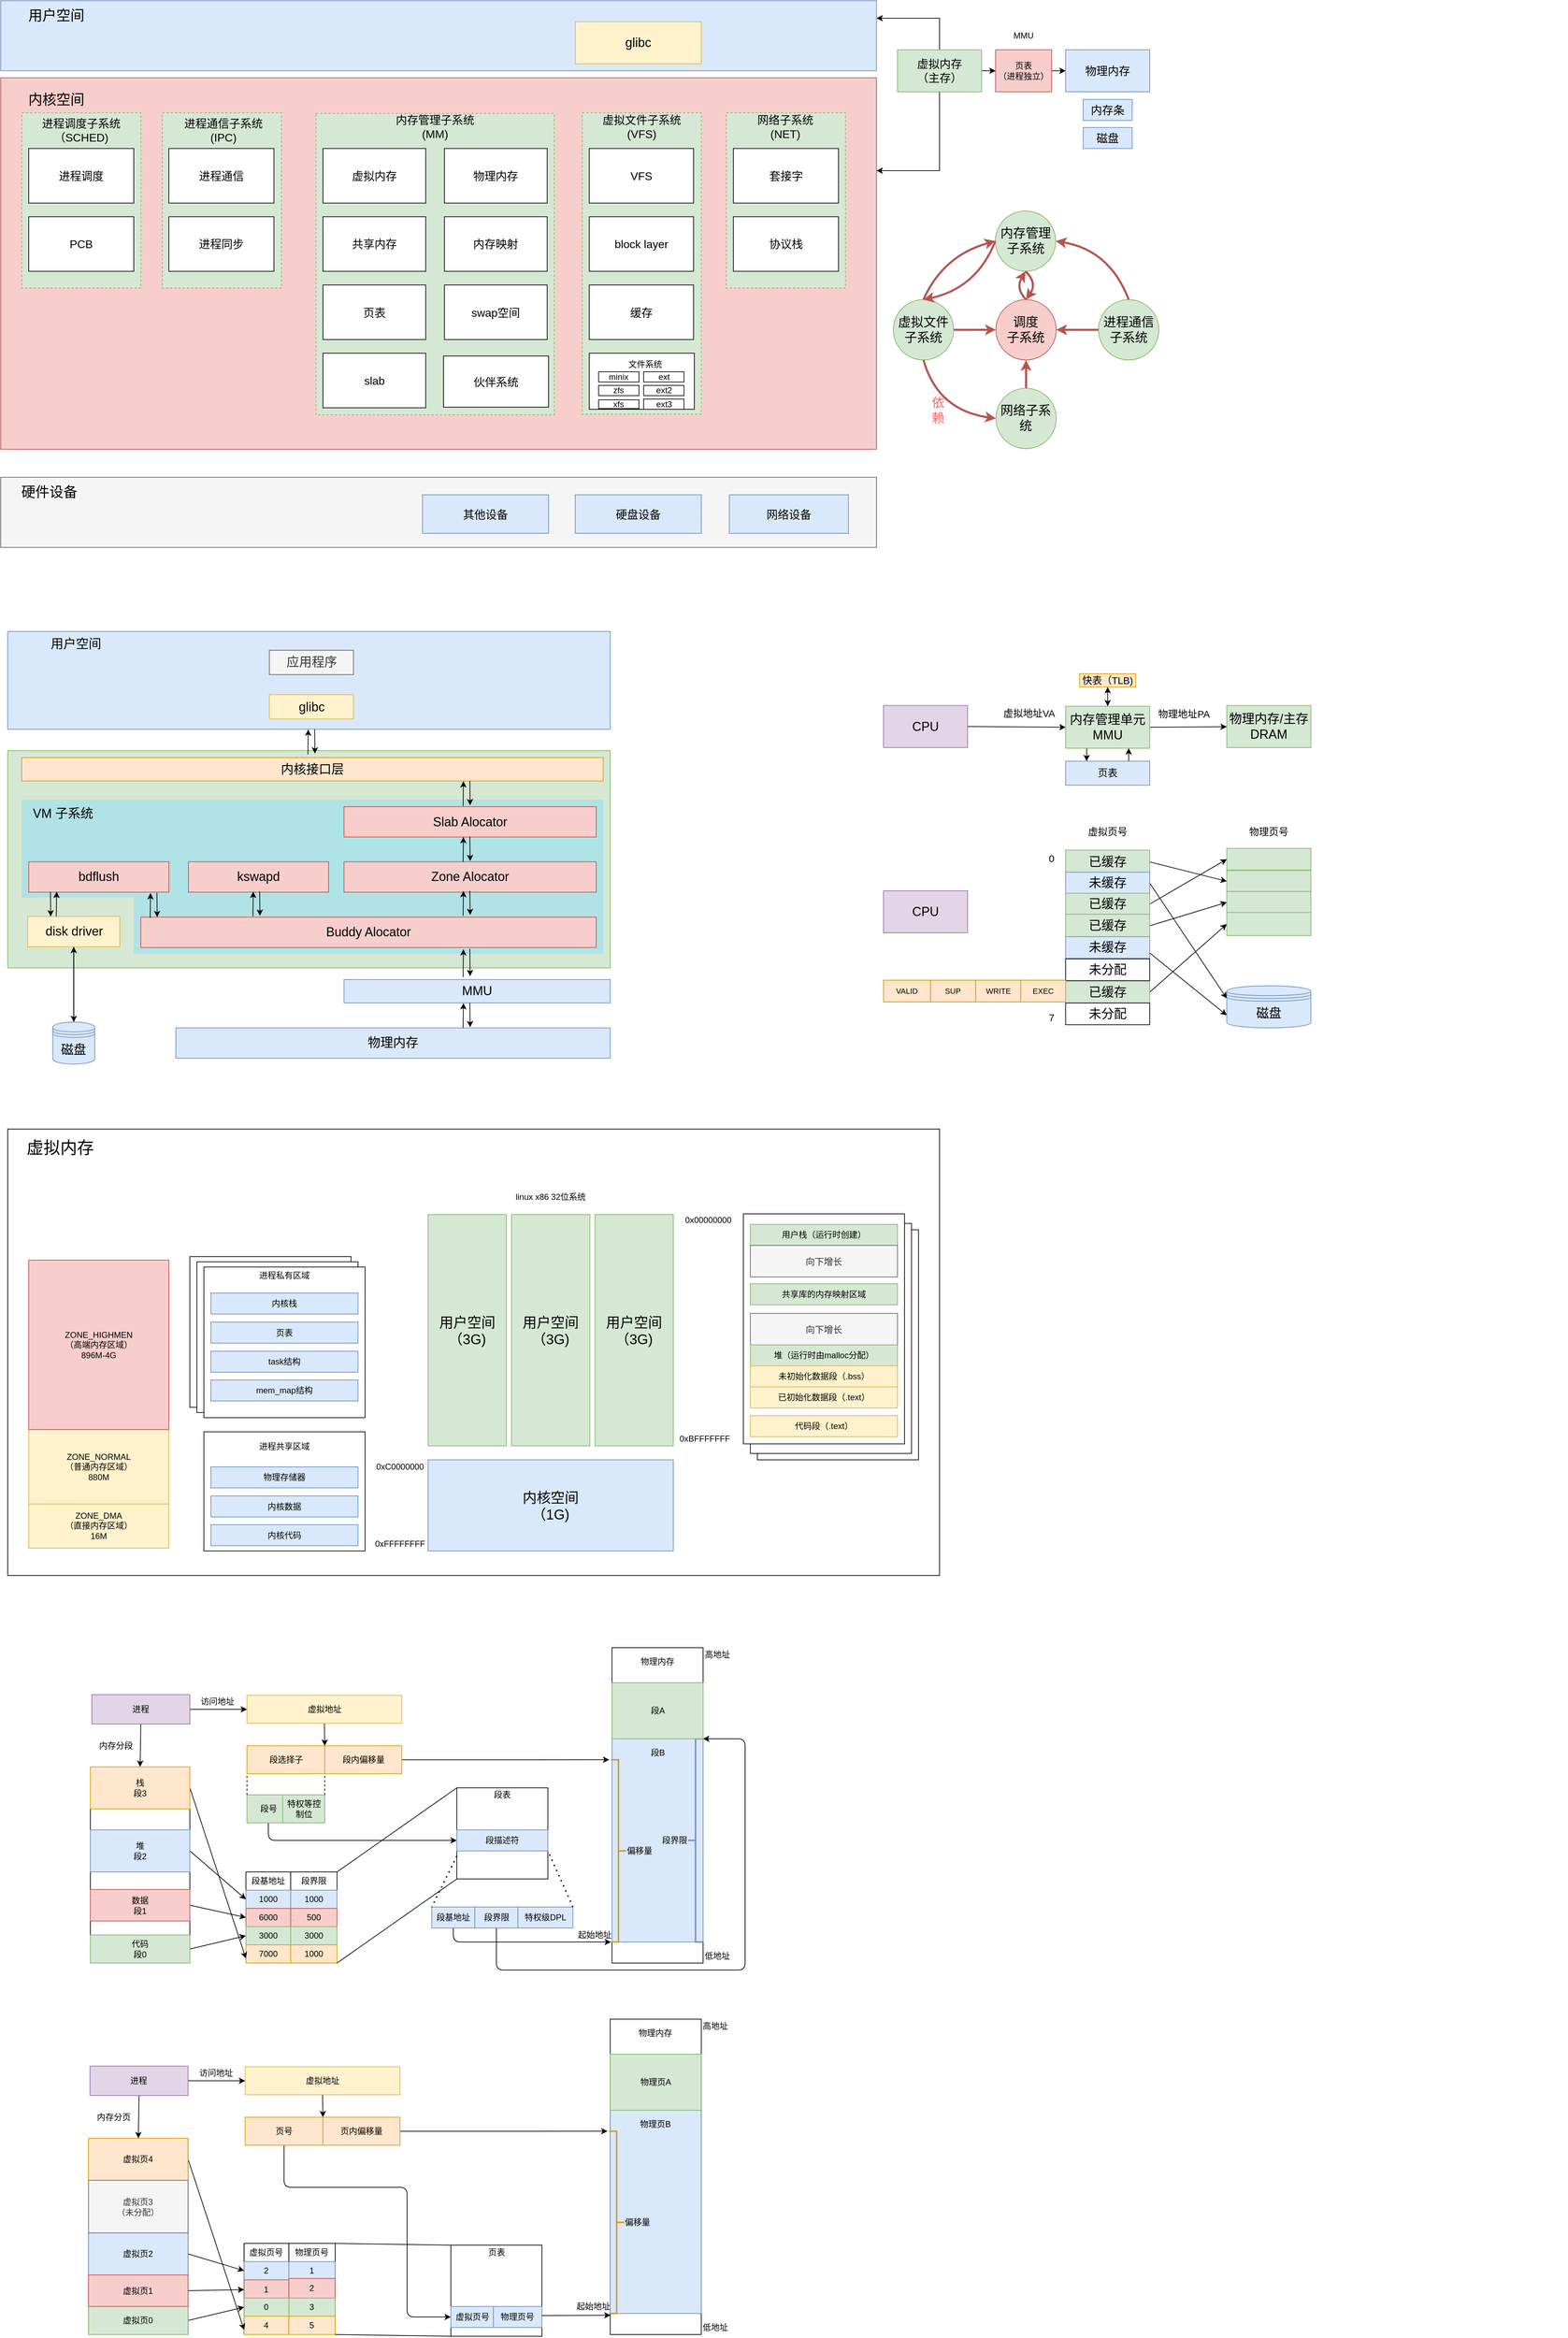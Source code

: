 <mxfile version="13.7.6" type="github">
  <diagram id="ENjshLIb4hmxt5g2uItI" name="Page-1">
    <mxGraphModel dx="1577" dy="1077" grid="1" gridSize="10" guides="1" tooltips="1" connect="1" arrows="1" fold="1" page="1" pageScale="1" pageWidth="827" pageHeight="1169" math="0" shadow="0">
      <root>
        <mxCell id="0" />
        <mxCell id="1" parent="0" />
        <mxCell id="VhZChntwZuJe6j0MP377-237" value="" style="rounded=0;whiteSpace=wrap;html=1;shadow=0;strokeColor=#666666;fontSize=18;fillColor=#f5f5f5;fontColor=#333333;" vertex="1" parent="1">
          <mxGeometry x="30" y="710" width="1250" height="100" as="geometry" />
        </mxCell>
        <mxCell id="VhZChntwZuJe6j0MP377-67" value="" style="rounded=0;whiteSpace=wrap;html=1;shadow=0;fontSize=12;fillColor=#f8cecc;strokeColor=#b85450;" vertex="1" parent="1">
          <mxGeometry x="30" y="140" width="1250" height="530" as="geometry" />
        </mxCell>
        <mxCell id="VhZChntwZuJe6j0MP377-232" value="" style="rounded=0;whiteSpace=wrap;html=1;shadow=0;dashed=1;strokeColor=#82b366;fontSize=18;fillColor=#d5e8d4;" vertex="1" parent="1">
          <mxGeometry x="860" y="190" width="170" height="430" as="geometry" />
        </mxCell>
        <mxCell id="VhZChntwZuJe6j0MP377-227" value="" style="rounded=0;whiteSpace=wrap;html=1;shadow=0;dashed=1;strokeColor=#82b366;fontSize=18;fillColor=#d5e8d4;" vertex="1" parent="1">
          <mxGeometry x="60" y="190" width="170" height="250" as="geometry" />
        </mxCell>
        <mxCell id="VhZChntwZuJe6j0MP377-216" value="" style="rounded=0;whiteSpace=wrap;html=1;shadow=0;fontSize=18;fillColor=#d5e8d4;strokeColor=#82b366;" vertex="1" parent="1">
          <mxGeometry x="40" y="1100" width="860" height="310" as="geometry" />
        </mxCell>
        <mxCell id="VhZChntwZuJe6j0MP377-214" value="" style="rounded=0;whiteSpace=wrap;html=1;shadow=0;fontSize=18;dashed=1;fillColor=#b0e3e6;strokeColor=none;" vertex="1" parent="1">
          <mxGeometry x="60" y="1170" width="220" height="140" as="geometry" />
        </mxCell>
        <mxCell id="VhZChntwZuJe6j0MP377-213" value="" style="rounded=0;whiteSpace=wrap;html=1;shadow=0;fontSize=18;dashed=1;fillColor=#b0e3e6;perimeterSpacing=1;strokeColor=none;" vertex="1" parent="1">
          <mxGeometry x="220" y="1170" width="670" height="220" as="geometry" />
        </mxCell>
        <mxCell id="VhZChntwZuJe6j0MP377-147" value="" style="rounded=0;whiteSpace=wrap;html=1;shadow=0;fontSize=12;" vertex="1" parent="1">
          <mxGeometry x="40" y="1640" width="1330" height="637" as="geometry" />
        </mxCell>
        <mxCell id="VhZChntwZuJe6j0MP377-140" value="" style="group" vertex="1" connectable="0" parent="1">
          <mxGeometry x="1090" y="1761" width="250" height="351" as="geometry" />
        </mxCell>
        <mxCell id="VhZChntwZuJe6j0MP377-103" value="" style="rounded=0;whiteSpace=wrap;html=1;shadow=0;fontSize=12;" vertex="1" parent="VhZChntwZuJe6j0MP377-140">
          <mxGeometry x="20" y="22.792" width="230" height="328.208" as="geometry" />
        </mxCell>
        <mxCell id="VhZChntwZuJe6j0MP377-102" value="" style="rounded=0;whiteSpace=wrap;html=1;shadow=0;fontSize=12;" vertex="1" parent="VhZChntwZuJe6j0MP377-140">
          <mxGeometry x="10" y="13.675" width="230" height="328.208" as="geometry" />
        </mxCell>
        <mxCell id="VhZChntwZuJe6j0MP377-101" value="" style="rounded=0;whiteSpace=wrap;html=1;shadow=0;fontSize=12;" vertex="1" parent="VhZChntwZuJe6j0MP377-140">
          <mxGeometry width="230" height="328.208" as="geometry" />
        </mxCell>
        <mxCell id="VhZChntwZuJe6j0MP377-116" value="" style="group" vertex="1" connectable="0" parent="1">
          <mxGeometry x="350" y="1832" width="290" height="410" as="geometry" />
        </mxCell>
        <mxCell id="VhZChntwZuJe6j0MP377-126" value="" style="group" vertex="1" connectable="0" parent="VhZChntwZuJe6j0MP377-116">
          <mxGeometry x="-50" y="-10" width="250" height="229.87" as="geometry" />
        </mxCell>
        <mxCell id="VhZChntwZuJe6j0MP377-104" value="" style="rounded=0;whiteSpace=wrap;html=1;shadow=0;fontSize=12;" vertex="1" parent="VhZChntwZuJe6j0MP377-126">
          <mxGeometry width="230" height="215.033" as="geometry" />
        </mxCell>
        <mxCell id="VhZChntwZuJe6j0MP377-105" value="" style="rounded=0;whiteSpace=wrap;html=1;shadow=0;fontSize=12;" vertex="1" parent="VhZChntwZuJe6j0MP377-126">
          <mxGeometry x="10" y="7.417" width="230" height="215.033" as="geometry" />
        </mxCell>
        <mxCell id="VhZChntwZuJe6j0MP377-106" value="" style="rounded=0;whiteSpace=wrap;html=1;shadow=0;fontSize=12;" vertex="1" parent="VhZChntwZuJe6j0MP377-126">
          <mxGeometry x="20" y="14.837" width="230" height="215.033" as="geometry" />
        </mxCell>
        <mxCell id="VhZChntwZuJe6j0MP377-117" value="进程私有区域" style="text;html=1;strokeColor=none;fillColor=none;align=center;verticalAlign=middle;whiteSpace=wrap;rounded=0;shadow=0;fontSize=12;" vertex="1" parent="VhZChntwZuJe6j0MP377-126">
          <mxGeometry x="85" y="16.84" width="100" height="20" as="geometry" />
        </mxCell>
        <mxCell id="VhZChntwZuJe6j0MP377-112" value="内核栈" style="rounded=0;whiteSpace=wrap;html=1;shadow=0;fontSize=12;fillColor=#dae8fc;strokeColor=#6c8ebf;" vertex="1" parent="VhZChntwZuJe6j0MP377-116">
          <mxGeometry x="-20" y="42" width="210" height="30" as="geometry" />
        </mxCell>
        <mxCell id="VhZChntwZuJe6j0MP377-113" value="页表" style="rounded=0;whiteSpace=wrap;html=1;shadow=0;fontSize=12;fillColor=#dae8fc;strokeColor=#6c8ebf;" vertex="1" parent="VhZChntwZuJe6j0MP377-116">
          <mxGeometry x="-20" y="83.5" width="210" height="30" as="geometry" />
        </mxCell>
        <mxCell id="VhZChntwZuJe6j0MP377-114" value="task结构" style="rounded=0;whiteSpace=wrap;html=1;shadow=0;fontSize=12;fillColor=#dae8fc;strokeColor=#6c8ebf;" vertex="1" parent="VhZChntwZuJe6j0MP377-116">
          <mxGeometry x="-20" y="125" width="210" height="30" as="geometry" />
        </mxCell>
        <mxCell id="VhZChntwZuJe6j0MP377-115" value="mem_map结构" style="rounded=0;whiteSpace=wrap;html=1;shadow=0;fontSize=12;fillColor=#dae8fc;strokeColor=#6c8ebf;" vertex="1" parent="VhZChntwZuJe6j0MP377-116">
          <mxGeometry x="-20" y="166" width="210" height="30" as="geometry" />
        </mxCell>
        <mxCell id="VhZChntwZuJe6j0MP377-118" value="" style="rounded=0;whiteSpace=wrap;html=1;shadow=0;fontSize=12;" vertex="1" parent="VhZChntwZuJe6j0MP377-116">
          <mxGeometry x="-30" y="240" width="230" height="170" as="geometry" />
        </mxCell>
        <mxCell id="VhZChntwZuJe6j0MP377-119" value="进程共享区域" style="text;html=1;strokeColor=none;fillColor=none;align=center;verticalAlign=middle;whiteSpace=wrap;rounded=0;shadow=0;fontSize=12;" vertex="1" parent="VhZChntwZuJe6j0MP377-116">
          <mxGeometry x="35" y="250" width="100" height="22.08" as="geometry" />
        </mxCell>
        <mxCell id="VhZChntwZuJe6j0MP377-127" value="物理存储器" style="rounded=0;whiteSpace=wrap;html=1;shadow=0;fontSize=12;fillColor=#dae8fc;strokeColor=#6c8ebf;" vertex="1" parent="VhZChntwZuJe6j0MP377-116">
          <mxGeometry x="-20" y="290" width="210" height="30" as="geometry" />
        </mxCell>
        <mxCell id="VhZChntwZuJe6j0MP377-128" value="内核数据" style="rounded=0;whiteSpace=wrap;html=1;shadow=0;fontSize=12;fillColor=#dae8fc;strokeColor=#6c8ebf;" vertex="1" parent="VhZChntwZuJe6j0MP377-116">
          <mxGeometry x="-20" y="331.5" width="210" height="30" as="geometry" />
        </mxCell>
        <mxCell id="VhZChntwZuJe6j0MP377-129" value="内核代码" style="rounded=0;whiteSpace=wrap;html=1;shadow=0;fontSize=12;fillColor=#dae8fc;strokeColor=#6c8ebf;" vertex="1" parent="VhZChntwZuJe6j0MP377-116">
          <mxGeometry x="-20" y="372.5" width="210" height="30" as="geometry" />
        </mxCell>
        <mxCell id="VhZChntwZuJe6j0MP377-138" value="" style="group" vertex="1" connectable="0" parent="VhZChntwZuJe6j0MP377-116">
          <mxGeometry x="210" y="280" width="80" height="130" as="geometry" />
        </mxCell>
        <mxCell id="VhZChntwZuJe6j0MP377-137" value="" style="group" vertex="1" connectable="0" parent="VhZChntwZuJe6j0MP377-138">
          <mxGeometry width="80" height="130" as="geometry" />
        </mxCell>
        <mxCell id="VhZChntwZuJe6j0MP377-130" value="0xC0000000" style="text;html=1;strokeColor=none;fillColor=none;align=center;verticalAlign=middle;whiteSpace=wrap;rounded=0;shadow=0;fontSize=12;" vertex="1" parent="VhZChntwZuJe6j0MP377-137">
          <mxGeometry width="80" height="20" as="geometry" />
        </mxCell>
        <mxCell id="VhZChntwZuJe6j0MP377-131" value="0xFFFFFFFF" style="text;html=1;strokeColor=none;fillColor=none;align=center;verticalAlign=middle;whiteSpace=wrap;rounded=0;shadow=0;fontSize=12;" vertex="1" parent="VhZChntwZuJe6j0MP377-137">
          <mxGeometry y="110" width="80" height="20" as="geometry" />
        </mxCell>
        <mxCell id="VhZChntwZuJe6j0MP377-18" value="网络设备" style="rounded=0;whiteSpace=wrap;html=1;fontSize=16;fillColor=#dae8fc;strokeColor=#6c8ebf;" vertex="1" parent="1">
          <mxGeometry x="1070" y="735" width="170" height="55" as="geometry" />
        </mxCell>
        <mxCell id="VhZChntwZuJe6j0MP377-20" value="硬盘设备" style="rounded=0;whiteSpace=wrap;html=1;fontSize=16;fillColor=#dae8fc;strokeColor=#6c8ebf;" vertex="1" parent="1">
          <mxGeometry x="850" y="735" width="180" height="55" as="geometry" />
        </mxCell>
        <mxCell id="VhZChntwZuJe6j0MP377-22" value="进程调度子系统（SCHED)" style="text;html=1;strokeColor=none;fillColor=none;align=center;verticalAlign=middle;whiteSpace=wrap;rounded=0;fontSize=16;" vertex="1" parent="1">
          <mxGeometry x="55" y="205" width="180" height="20" as="geometry" />
        </mxCell>
        <mxCell id="VhZChntwZuJe6j0MP377-27" value="" style="shape=image;verticalLabelPosition=bottom;labelBackgroundColor=#ffffff;verticalAlign=top;aspect=fixed;imageAspect=0;image=http://1.bp.blogspot.com/-Crv4XwqWgtM/U5rSk94-EUI/AAAAAAAAAO4/dnbCAPQBNVY/s1600/block+hierarchy+(3).png;" vertex="1" parent="1">
          <mxGeometry x="1910" y="390.0" width="356" height="520" as="geometry" />
        </mxCell>
        <mxCell id="VhZChntwZuJe6j0MP377-38" value="物理内存" style="rounded=0;whiteSpace=wrap;html=1;fontSize=16;fillColor=#dae8fc;strokeColor=#6c8ebf;" vertex="1" parent="1">
          <mxGeometry x="1550" y="100" width="120" height="60" as="geometry" />
        </mxCell>
        <mxCell id="VhZChntwZuJe6j0MP377-39" value="内存条" style="rounded=0;whiteSpace=wrap;html=1;fontSize=16;fillColor=#dae8fc;strokeColor=#6c8ebf;" vertex="1" parent="1">
          <mxGeometry x="1575" y="170.88" width="70" height="30" as="geometry" />
        </mxCell>
        <mxCell id="VhZChntwZuJe6j0MP377-57" value="" style="group" vertex="1" connectable="0" parent="1">
          <mxGeometry x="580" y="410" width="690" height="212.99" as="geometry" />
        </mxCell>
        <mxCell id="VhZChntwZuJe6j0MP377-56" value="" style="group;fontSize=12;" vertex="1" connectable="0" parent="VhZChntwZuJe6j0MP377-57">
          <mxGeometry width="690" height="212.99" as="geometry" />
        </mxCell>
        <mxCell id="VhZChntwZuJe6j0MP377-58" value="" style="group" vertex="1" connectable="0" parent="VhZChntwZuJe6j0MP377-56">
          <mxGeometry x="-510" y="-169.12" width="1200" height="382.11" as="geometry" />
        </mxCell>
        <mxCell id="VhZChntwZuJe6j0MP377-218" value="" style="group" vertex="1" connectable="0" parent="VhZChntwZuJe6j0MP377-58">
          <mxGeometry x="420" width="330" height="380" as="geometry" />
        </mxCell>
        <mxCell id="VhZChntwZuJe6j0MP377-230" value="" style="rounded=0;whiteSpace=wrap;html=1;shadow=0;dashed=1;strokeColor=#82b366;fontSize=18;fillColor=#d5e8d4;" vertex="1" parent="VhZChntwZuJe6j0MP377-218">
          <mxGeometry x="-10" y="-50" width="340" height="430" as="geometry" />
        </mxCell>
        <mxCell id="VhZChntwZuJe6j0MP377-1" value="虚拟内存" style="rounded=0;whiteSpace=wrap;html=1;fontSize=16;" vertex="1" parent="VhZChntwZuJe6j0MP377-218">
          <mxGeometry width="146.667" height="77.895" as="geometry" />
        </mxCell>
        <mxCell id="VhZChntwZuJe6j0MP377-3" value="物理内存" style="rounded=0;whiteSpace=wrap;html=1;fontSize=16;" vertex="1" parent="VhZChntwZuJe6j0MP377-218">
          <mxGeometry x="173.333" width="146.667" height="77.895" as="geometry" />
        </mxCell>
        <mxCell id="VhZChntwZuJe6j0MP377-4" value="共享内存" style="rounded=0;whiteSpace=wrap;html=1;fontSize=16;" vertex="1" parent="VhZChntwZuJe6j0MP377-218">
          <mxGeometry y="97.368" width="146.667" height="77.895" as="geometry" />
        </mxCell>
        <mxCell id="VhZChntwZuJe6j0MP377-5" value="内存映射" style="rounded=0;whiteSpace=wrap;html=1;fontSize=16;" vertex="1" parent="VhZChntwZuJe6j0MP377-218">
          <mxGeometry x="173.333" y="97.368" width="146.667" height="77.895" as="geometry" />
        </mxCell>
        <mxCell id="VhZChntwZuJe6j0MP377-6" value="页表" style="rounded=0;whiteSpace=wrap;html=1;fontSize=16;" vertex="1" parent="VhZChntwZuJe6j0MP377-218">
          <mxGeometry y="194.737" width="146.667" height="77.895" as="geometry" />
        </mxCell>
        <mxCell id="VhZChntwZuJe6j0MP377-8" value="slab" style="rounded=0;whiteSpace=wrap;html=1;fontSize=16;" vertex="1" parent="VhZChntwZuJe6j0MP377-218">
          <mxGeometry y="292.105" width="146.667" height="77.895" as="geometry" />
        </mxCell>
        <mxCell id="VhZChntwZuJe6j0MP377-7" value="swap空间" style="rounded=0;whiteSpace=wrap;html=1;fontSize=16;" vertex="1" parent="VhZChntwZuJe6j0MP377-218">
          <mxGeometry x="173.333" y="194.737" width="146.667" height="77.895" as="geometry" />
        </mxCell>
        <mxCell id="VhZChntwZuJe6j0MP377-23" value="内存管理子系统&lt;br&gt;(MM)" style="text;html=1;strokeColor=none;fillColor=none;align=center;verticalAlign=middle;whiteSpace=wrap;rounded=0;fontSize=16;" vertex="1" parent="VhZChntwZuJe6j0MP377-218">
          <mxGeometry x="90" y="-40.88" width="140" height="20" as="geometry" />
        </mxCell>
        <mxCell id="VhZChntwZuJe6j0MP377-224" value="" style="group" vertex="1" connectable="0" parent="VhZChntwZuJe6j0MP377-58">
          <mxGeometry width="150" height="175.26" as="geometry" />
        </mxCell>
        <mxCell id="VhZChntwZuJe6j0MP377-13" value="进程调度" style="rounded=0;whiteSpace=wrap;html=1;fontSize=16;" vertex="1" parent="VhZChntwZuJe6j0MP377-224">
          <mxGeometry width="150" height="77.893" as="geometry" />
        </mxCell>
        <mxCell id="VhZChntwZuJe6j0MP377-14" value="PCB" style="rounded=0;whiteSpace=wrap;html=1;fontSize=16;" vertex="1" parent="VhZChntwZuJe6j0MP377-224">
          <mxGeometry y="97.367" width="150" height="77.893" as="geometry" />
        </mxCell>
        <mxCell id="VhZChntwZuJe6j0MP377-225" value="" style="group" vertex="1" connectable="0" parent="VhZChntwZuJe6j0MP377-58">
          <mxGeometry x="800" width="150.003" height="382.11" as="geometry" />
        </mxCell>
        <mxCell id="VhZChntwZuJe6j0MP377-9" value="VFS" style="rounded=0;whiteSpace=wrap;html=1;fontSize=16;" vertex="1" parent="VhZChntwZuJe6j0MP377-225">
          <mxGeometry width="148.917" height="77.895" as="geometry" />
        </mxCell>
        <mxCell id="VhZChntwZuJe6j0MP377-10" value="block layer" style="rounded=0;whiteSpace=wrap;html=1;fontSize=16;" vertex="1" parent="VhZChntwZuJe6j0MP377-225">
          <mxGeometry y="97.368" width="148.917" height="77.895" as="geometry" />
        </mxCell>
        <mxCell id="VhZChntwZuJe6j0MP377-11" value="缓存" style="rounded=0;whiteSpace=wrap;html=1;fontSize=16;" vertex="1" parent="VhZChntwZuJe6j0MP377-225">
          <mxGeometry y="194.737" width="148.917" height="77.895" as="geometry" />
        </mxCell>
        <mxCell id="VhZChntwZuJe6j0MP377-63" value="" style="group" vertex="1" connectable="0" parent="VhZChntwZuJe6j0MP377-225">
          <mxGeometry x="0.003" y="292.11" width="150" height="90" as="geometry" />
        </mxCell>
        <mxCell id="VhZChntwZuJe6j0MP377-62" value="" style="group" vertex="1" connectable="0" parent="VhZChntwZuJe6j0MP377-63">
          <mxGeometry width="150" height="90" as="geometry" />
        </mxCell>
        <mxCell id="VhZChntwZuJe6j0MP377-59" value="" style="group" vertex="1" connectable="0" parent="VhZChntwZuJe6j0MP377-62">
          <mxGeometry width="150" height="90" as="geometry" />
        </mxCell>
        <mxCell id="VhZChntwZuJe6j0MP377-54" value="" style="rounded=0;whiteSpace=wrap;html=1;shadow=0;fontSize=12;" vertex="1" parent="VhZChntwZuJe6j0MP377-59">
          <mxGeometry width="150" height="80" as="geometry" />
        </mxCell>
        <mxCell id="VhZChntwZuJe6j0MP377-34" value="文件系统" style="text;html=1;strokeColor=none;fillColor=none;align=center;verticalAlign=middle;whiteSpace=wrap;rounded=0;fontSize=12;" vertex="1" parent="VhZChntwZuJe6j0MP377-59">
          <mxGeometry x="33.481" y="10.588" width="93.748" height="10.588" as="geometry" />
        </mxCell>
        <mxCell id="VhZChntwZuJe6j0MP377-233" value="" style="group" vertex="1" connectable="0" parent="VhZChntwZuJe6j0MP377-59">
          <mxGeometry x="13.39" y="26.47" width="121.87" height="53.53" as="geometry" />
        </mxCell>
        <mxCell id="VhZChntwZuJe6j0MP377-28" value="minix" style="rounded=0;whiteSpace=wrap;html=1;fontSize=12;" vertex="1" parent="VhZChntwZuJe6j0MP377-233">
          <mxGeometry x="0.003" width="57.586" height="14.599" as="geometry" />
        </mxCell>
        <mxCell id="VhZChntwZuJe6j0MP377-29" value="ext" style="rounded=0;whiteSpace=wrap;html=1;fontSize=12;" vertex="1" parent="VhZChntwZuJe6j0MP377-233">
          <mxGeometry x="64.284" width="57.586" height="14.599" as="geometry" />
        </mxCell>
        <mxCell id="VhZChntwZuJe6j0MP377-30" value="ext2" style="rounded=0;whiteSpace=wrap;html=1;fontSize=12;" vertex="1" parent="VhZChntwZuJe6j0MP377-233">
          <mxGeometry x="64.284" y="19.465" width="57.586" height="14.599" as="geometry" />
        </mxCell>
        <mxCell id="VhZChntwZuJe6j0MP377-31" value="ext3" style="rounded=0;whiteSpace=wrap;html=1;fontSize=12;" vertex="1" parent="VhZChntwZuJe6j0MP377-233">
          <mxGeometry x="64.284" y="38.931" width="57.586" height="14.599" as="geometry" />
        </mxCell>
        <mxCell id="VhZChntwZuJe6j0MP377-33" value="zfs" style="rounded=0;whiteSpace=wrap;html=1;fontSize=12;" vertex="1" parent="VhZChntwZuJe6j0MP377-233">
          <mxGeometry x="0.003" y="19.465" width="57.586" height="14.599" as="geometry" />
        </mxCell>
        <mxCell id="VhZChntwZuJe6j0MP377-35" value="xfs" style="rounded=0;whiteSpace=wrap;html=1;fontSize=12;" vertex="1" parent="VhZChntwZuJe6j0MP377-233">
          <mxGeometry y="40.012" width="57.588" height="12.437" as="geometry" />
        </mxCell>
        <mxCell id="VhZChntwZuJe6j0MP377-226" value="" style="group" vertex="1" connectable="0" parent="VhZChntwZuJe6j0MP377-58">
          <mxGeometry x="1010" width="155.77" height="199.12" as="geometry" />
        </mxCell>
        <mxCell id="VhZChntwZuJe6j0MP377-234" value="" style="rounded=0;whiteSpace=wrap;html=1;shadow=0;dashed=1;strokeColor=#82b366;fontSize=18;fillColor=#d5e8d4;" vertex="1" parent="VhZChntwZuJe6j0MP377-226">
          <mxGeometry x="-14.23" y="-50.88" width="170" height="250" as="geometry" />
        </mxCell>
        <mxCell id="VhZChntwZuJe6j0MP377-235" value="" style="group" vertex="1" connectable="0" parent="VhZChntwZuJe6j0MP377-226">
          <mxGeometry x="-4.23" width="150" height="175.26" as="geometry" />
        </mxCell>
        <mxCell id="VhZChntwZuJe6j0MP377-16" value="套接字" style="rounded=0;whiteSpace=wrap;html=1;fontSize=16;" vertex="1" parent="VhZChntwZuJe6j0MP377-235">
          <mxGeometry width="150" height="77.893" as="geometry" />
        </mxCell>
        <mxCell id="VhZChntwZuJe6j0MP377-17" value="协议栈" style="rounded=0;whiteSpace=wrap;html=1;fontSize=16;" vertex="1" parent="VhZChntwZuJe6j0MP377-235">
          <mxGeometry y="97.367" width="150" height="77.893" as="geometry" />
        </mxCell>
        <mxCell id="VhZChntwZuJe6j0MP377-68" value="" style="rounded=0;whiteSpace=wrap;html=1;shadow=0;fontSize=12;fillColor=#dae8fc;strokeColor=#6c8ebf;" vertex="1" parent="1">
          <mxGeometry x="30" y="30" width="1250" height="100" as="geometry" />
        </mxCell>
        <mxCell id="VhZChntwZuJe6j0MP377-69" value="用户空间" style="text;html=1;strokeColor=none;fillColor=none;align=center;verticalAlign=middle;whiteSpace=wrap;rounded=0;shadow=0;fontSize=20;" vertex="1" parent="1">
          <mxGeometry x="60" y="40" width="99" height="20" as="geometry" />
        </mxCell>
        <mxCell id="VhZChntwZuJe6j0MP377-70" value="内核空间" style="text;html=1;strokeColor=none;fillColor=none;align=center;verticalAlign=middle;whiteSpace=wrap;rounded=0;shadow=0;fontSize=20;" vertex="1" parent="1">
          <mxGeometry x="60" y="160" width="99" height="20" as="geometry" />
        </mxCell>
        <mxCell id="VhZChntwZuJe6j0MP377-73" style="edgeStyle=orthogonalEdgeStyle;rounded=0;orthogonalLoop=1;jettySize=auto;html=1;exitX=0.5;exitY=0;exitDx=0;exitDy=0;entryX=1;entryY=0.25;entryDx=0;entryDy=0;fontSize=20;" edge="1" parent="1" source="VhZChntwZuJe6j0MP377-72" target="VhZChntwZuJe6j0MP377-68">
          <mxGeometry relative="1" as="geometry" />
        </mxCell>
        <mxCell id="VhZChntwZuJe6j0MP377-74" style="edgeStyle=orthogonalEdgeStyle;rounded=0;orthogonalLoop=1;jettySize=auto;html=1;exitX=0.5;exitY=1;exitDx=0;exitDy=0;fontSize=20;entryX=1;entryY=0.25;entryDx=0;entryDy=0;" edge="1" parent="1" source="VhZChntwZuJe6j0MP377-72" target="VhZChntwZuJe6j0MP377-67">
          <mxGeometry relative="1" as="geometry" />
        </mxCell>
        <mxCell id="VhZChntwZuJe6j0MP377-79" style="edgeStyle=orthogonalEdgeStyle;rounded=0;orthogonalLoop=1;jettySize=auto;html=1;exitX=1;exitY=0.5;exitDx=0;exitDy=0;fontSize=12;" edge="1" parent="1" source="VhZChntwZuJe6j0MP377-72" target="VhZChntwZuJe6j0MP377-77">
          <mxGeometry relative="1" as="geometry" />
        </mxCell>
        <mxCell id="VhZChntwZuJe6j0MP377-72" value="虚拟内存&lt;br&gt;（主存）" style="rounded=0;whiteSpace=wrap;html=1;fontSize=16;fillColor=#d5e8d4;strokeColor=#82b366;" vertex="1" parent="1">
          <mxGeometry x="1310" y="100" width="120" height="60" as="geometry" />
        </mxCell>
        <mxCell id="VhZChntwZuJe6j0MP377-78" style="edgeStyle=orthogonalEdgeStyle;rounded=0;orthogonalLoop=1;jettySize=auto;html=1;exitX=1;exitY=0.5;exitDx=0;exitDy=0;entryX=0;entryY=0.5;entryDx=0;entryDy=0;fontSize=12;" edge="1" parent="1" source="VhZChntwZuJe6j0MP377-77" target="VhZChntwZuJe6j0MP377-38">
          <mxGeometry relative="1" as="geometry" />
        </mxCell>
        <mxCell id="VhZChntwZuJe6j0MP377-77" value="页表&lt;br&gt;（进程独立）" style="rounded=0;whiteSpace=wrap;html=1;shadow=0;fontSize=12;fillColor=#f8cecc;strokeColor=#b85450;" vertex="1" parent="1">
          <mxGeometry x="1450" y="100" width="80" height="60" as="geometry" />
        </mxCell>
        <mxCell id="VhZChntwZuJe6j0MP377-80" value="磁盘" style="rounded=0;whiteSpace=wrap;html=1;fontSize=16;fillColor=#dae8fc;strokeColor=#6c8ebf;" vertex="1" parent="1">
          <mxGeometry x="1575" y="210.88" width="70" height="30" as="geometry" />
        </mxCell>
        <mxCell id="VhZChntwZuJe6j0MP377-81" value="glibc" style="rounded=0;whiteSpace=wrap;html=1;shadow=0;fontSize=18;fillColor=#fff2cc;strokeColor=#d6b656;" vertex="1" parent="1">
          <mxGeometry x="850" y="60" width="180" height="60" as="geometry" />
        </mxCell>
        <mxCell id="VhZChntwZuJe6j0MP377-82" value="伙伴系统" style="rounded=0;whiteSpace=wrap;html=1;fontSize=16;" vertex="1" parent="1">
          <mxGeometry x="662" y="537" width="150" height="73" as="geometry" />
        </mxCell>
        <mxCell id="VhZChntwZuJe6j0MP377-83" value="MMU" style="text;html=1;strokeColor=none;fillColor=none;align=center;verticalAlign=middle;whiteSpace=wrap;rounded=0;shadow=0;fontSize=12;" vertex="1" parent="1">
          <mxGeometry x="1470" y="70" width="40" height="20" as="geometry" />
        </mxCell>
        <mxCell id="VhZChntwZuJe6j0MP377-100" value="" style="group" vertex="1" connectable="0" parent="1">
          <mxGeometry x="1100" y="1776" width="210" height="330" as="geometry" />
        </mxCell>
        <mxCell id="VhZChntwZuJe6j0MP377-92" value="用户栈（运行时创建）" style="rounded=0;whiteSpace=wrap;html=1;shadow=0;fontSize=12;fillColor=#d5e8d4;strokeColor=#82b366;" vertex="1" parent="VhZChntwZuJe6j0MP377-100">
          <mxGeometry width="210" height="30" as="geometry" />
        </mxCell>
        <mxCell id="VhZChntwZuJe6j0MP377-93" value="向下增长" style="rounded=0;whiteSpace=wrap;html=1;shadow=0;fontSize=13;fillColor=#f5f5f5;strokeColor=#666666;fontColor=#333333;" vertex="1" parent="VhZChntwZuJe6j0MP377-100">
          <mxGeometry y="30" width="210" height="45" as="geometry" />
        </mxCell>
        <mxCell id="VhZChntwZuJe6j0MP377-94" value="共享库的内存映射区域" style="rounded=0;whiteSpace=wrap;html=1;shadow=0;fontSize=12;fillColor=#d5e8d4;strokeColor=#82b366;" vertex="1" parent="VhZChntwZuJe6j0MP377-100">
          <mxGeometry y="84.75" width="210" height="30" as="geometry" />
        </mxCell>
        <mxCell id="VhZChntwZuJe6j0MP377-95" value="向下增长" style="rounded=0;whiteSpace=wrap;html=1;shadow=0;fontSize=13;fillColor=#f5f5f5;strokeColor=#666666;fontColor=#333333;" vertex="1" parent="VhZChntwZuJe6j0MP377-100">
          <mxGeometry y="127" width="210" height="45" as="geometry" />
        </mxCell>
        <mxCell id="VhZChntwZuJe6j0MP377-96" value="堆（运行时由malloc分配）" style="rounded=0;whiteSpace=wrap;html=1;shadow=0;fontSize=12;fillColor=#d5e8d4;strokeColor=#82b366;" vertex="1" parent="VhZChntwZuJe6j0MP377-100">
          <mxGeometry y="172" width="210" height="30" as="geometry" />
        </mxCell>
        <mxCell id="VhZChntwZuJe6j0MP377-97" value="未初始化数据段（.bss）" style="rounded=0;whiteSpace=wrap;html=1;shadow=0;fontSize=12;fillColor=#fff2cc;strokeColor=#d6b656;" vertex="1" parent="VhZChntwZuJe6j0MP377-100">
          <mxGeometry y="202" width="210" height="30" as="geometry" />
        </mxCell>
        <mxCell id="VhZChntwZuJe6j0MP377-98" value="已初始化数据段（.text）" style="rounded=0;whiteSpace=wrap;html=1;shadow=0;fontSize=12;fillColor=#fff2cc;strokeColor=#d6b656;" vertex="1" parent="VhZChntwZuJe6j0MP377-100">
          <mxGeometry y="232" width="210" height="30" as="geometry" />
        </mxCell>
        <mxCell id="VhZChntwZuJe6j0MP377-99" value="代码段（.text）" style="rounded=0;whiteSpace=wrap;html=1;shadow=0;fontSize=12;fillColor=#fff2cc;strokeColor=#d6b656;" vertex="1" parent="VhZChntwZuJe6j0MP377-100">
          <mxGeometry y="273" width="210" height="30" as="geometry" />
        </mxCell>
        <mxCell id="VhZChntwZuJe6j0MP377-132" value="0xBFFFFFFF" style="text;html=1;strokeColor=none;fillColor=none;align=center;verticalAlign=middle;whiteSpace=wrap;rounded=0;shadow=0;fontSize=12;" vertex="1" parent="1">
          <mxGeometry x="995" y="2072" width="80" height="20" as="geometry" />
        </mxCell>
        <mxCell id="VhZChntwZuJe6j0MP377-133" value="0x00000000" style="text;html=1;strokeColor=none;fillColor=none;align=center;verticalAlign=middle;whiteSpace=wrap;rounded=0;shadow=0;fontSize=12;" vertex="1" parent="1">
          <mxGeometry x="1000" y="1760" width="80" height="20" as="geometry" />
        </mxCell>
        <mxCell id="VhZChntwZuJe6j0MP377-135" value="" style="group" vertex="1" connectable="0" parent="1">
          <mxGeometry x="640" y="1727" width="350" height="515" as="geometry" />
        </mxCell>
        <mxCell id="VhZChntwZuJe6j0MP377-87" value="用户空间&lt;br style=&quot;font-size: 20px;&quot;&gt;（3G)" style="rounded=0;whiteSpace=wrap;html=1;shadow=0;fontSize=20;fillColor=#d5e8d4;strokeColor=#82b366;" vertex="1" parent="VhZChntwZuJe6j0MP377-135">
          <mxGeometry y="35" width="111.806" height="330" as="geometry" />
        </mxCell>
        <mxCell id="VhZChntwZuJe6j0MP377-88" value="内核空间&lt;br style=&quot;font-size: 20px&quot;&gt;（1G)" style="rounded=0;whiteSpace=wrap;html=1;shadow=0;fontSize=20;fillColor=#dae8fc;strokeColor=#6c8ebf;" vertex="1" parent="VhZChntwZuJe6j0MP377-135">
          <mxGeometry y="385" width="350" height="130" as="geometry" />
        </mxCell>
        <mxCell id="VhZChntwZuJe6j0MP377-90" value="用户空间&lt;br style=&quot;font-size: 20px;&quot;&gt;（3G)" style="rounded=0;whiteSpace=wrap;html=1;shadow=0;fontSize=20;fillColor=#d5e8d4;strokeColor=#82b366;" vertex="1" parent="VhZChntwZuJe6j0MP377-135">
          <mxGeometry x="119.097" y="35" width="111.806" height="330" as="geometry" />
        </mxCell>
        <mxCell id="VhZChntwZuJe6j0MP377-91" value="用户空间&lt;br style=&quot;font-size: 20px;&quot;&gt;（3G)" style="rounded=0;whiteSpace=wrap;html=1;shadow=0;fontSize=20;fillColor=#d5e8d4;strokeColor=#82b366;" vertex="1" parent="VhZChntwZuJe6j0MP377-135">
          <mxGeometry x="238.194" y="35" width="111.806" height="330" as="geometry" />
        </mxCell>
        <mxCell id="VhZChntwZuJe6j0MP377-134" value="linux x86 32位系统" style="text;html=1;strokeColor=none;fillColor=none;align=center;verticalAlign=middle;whiteSpace=wrap;rounded=0;shadow=0;fontSize=12;" vertex="1" parent="VhZChntwZuJe6j0MP377-135">
          <mxGeometry x="122.91" width="104.17" height="20" as="geometry" />
        </mxCell>
        <mxCell id="VhZChntwZuJe6j0MP377-146" value="" style="group" vertex="1" connectable="0" parent="1">
          <mxGeometry x="70" y="1827" width="200" height="411" as="geometry" />
        </mxCell>
        <mxCell id="VhZChntwZuJe6j0MP377-144" value="" style="group;fillColor=#f8cecc;strokeColor=#b85450;" vertex="1" connectable="0" parent="VhZChntwZuJe6j0MP377-146">
          <mxGeometry width="200" height="411" as="geometry" />
        </mxCell>
        <mxCell id="VhZChntwZuJe6j0MP377-141" value="ZONE_DMA&lt;br&gt;（直接内存区域）&lt;br&gt;16M" style="rounded=0;whiteSpace=wrap;html=1;shadow=0;fontSize=12;fillColor=#fff2cc;strokeColor=#d6b656;" vertex="1" parent="VhZChntwZuJe6j0MP377-144">
          <mxGeometry y="347.931" width="200" height="63.069" as="geometry" />
        </mxCell>
        <mxCell id="VhZChntwZuJe6j0MP377-142" value="ZONE_NORMAL&lt;br&gt;（普通内存区域）&lt;br&gt;880M" style="rounded=0;whiteSpace=wrap;html=1;shadow=0;fontSize=12;fillColor=#fff2cc;strokeColor=#d6b656;" vertex="1" parent="VhZChntwZuJe6j0MP377-144">
          <mxGeometry y="241.765" width="200" height="106.166" as="geometry" />
        </mxCell>
        <mxCell id="VhZChntwZuJe6j0MP377-143" value="ZONE_HIGHMEN&lt;br&gt;（高端内存区域）&lt;br&gt;896M-4G" style="rounded=0;whiteSpace=wrap;html=1;shadow=0;fontSize=12;fillColor=#f8cecc;strokeColor=#b85450;" vertex="1" parent="VhZChntwZuJe6j0MP377-144">
          <mxGeometry width="200" height="241.765" as="geometry" />
        </mxCell>
        <mxCell id="VhZChntwZuJe6j0MP377-148" value="虚拟内存" style="text;html=1;strokeColor=none;fillColor=none;align=center;verticalAlign=middle;whiteSpace=wrap;rounded=0;shadow=0;fontSize=24;" vertex="1" parent="1">
          <mxGeometry x="50" y="1657" width="130" height="20" as="geometry" />
        </mxCell>
        <mxCell id="VhZChntwZuJe6j0MP377-150" value="" style="rounded=0;whiteSpace=wrap;html=1;shadow=0;fontSize=18;fillColor=#dae8fc;strokeColor=#6c8ebf;" vertex="1" parent="1">
          <mxGeometry x="40" y="930" width="860" height="139.58" as="geometry" />
        </mxCell>
        <mxCell id="VhZChntwZuJe6j0MP377-151" value="用户空间" style="text;html=1;strokeColor=none;fillColor=none;align=center;verticalAlign=middle;whiteSpace=wrap;rounded=0;shadow=0;fontSize=18;" vertex="1" parent="1">
          <mxGeometry x="68.5" y="939.537" width="137" height="17.339" as="geometry" />
        </mxCell>
        <mxCell id="VhZChntwZuJe6j0MP377-153" value="glibc" style="rounded=0;whiteSpace=wrap;html=1;shadow=0;fontSize=18;fillColor=#fff2cc;strokeColor=#d6b656;" vertex="1" parent="1">
          <mxGeometry x="413.5" y="1020.164" width="120" height="34.678" as="geometry" />
        </mxCell>
        <mxCell id="VhZChntwZuJe6j0MP377-154" value="应用程序" style="rounded=0;whiteSpace=wrap;html=1;shadow=0;fontSize=18;fillColor=#f5f5f5;strokeColor=#666666;fontColor=#333333;" vertex="1" parent="1">
          <mxGeometry x="413.5" y="956.876" width="120" height="34.678" as="geometry" />
        </mxCell>
        <mxCell id="VhZChntwZuJe6j0MP377-155" value="内核接口层" style="rounded=0;whiteSpace=wrap;html=1;shadow=0;fontSize=18;fillColor=#ffe6cc;strokeColor=#d79b00;" vertex="1" parent="1">
          <mxGeometry x="60" y="1110" width="830" height="33.35" as="geometry" />
        </mxCell>
        <mxCell id="VhZChntwZuJe6j0MP377-156" value="Slab Alocator" style="rounded=0;whiteSpace=wrap;html=1;shadow=0;fontSize=18;fillColor=#f8cecc;strokeColor=#b85450;" vertex="1" parent="1">
          <mxGeometry x="520" y="1180" width="360" height="43.35" as="geometry" />
        </mxCell>
        <mxCell id="VhZChntwZuJe6j0MP377-157" value="Zone Alocator" style="rounded=0;whiteSpace=wrap;html=1;shadow=0;fontSize=18;fillColor=#f8cecc;strokeColor=#b85450;" vertex="1" parent="1">
          <mxGeometry x="520" y="1258.63" width="360" height="43.35" as="geometry" />
        </mxCell>
        <mxCell id="VhZChntwZuJe6j0MP377-158" value="Buddy Alocator" style="rounded=0;whiteSpace=wrap;html=1;shadow=0;fontSize=18;fillColor=#f8cecc;strokeColor=#b85450;" vertex="1" parent="1">
          <mxGeometry x="230" y="1337.65" width="650" height="43.35" as="geometry" />
        </mxCell>
        <mxCell id="VhZChntwZuJe6j0MP377-160" value="bdflush" style="rounded=0;whiteSpace=wrap;html=1;shadow=0;fontSize=18;fillColor=#f8cecc;strokeColor=#b85450;" vertex="1" parent="1">
          <mxGeometry x="70" y="1258.63" width="200" height="43.35" as="geometry" />
        </mxCell>
        <mxCell id="VhZChntwZuJe6j0MP377-161" value="kswapd" style="rounded=0;whiteSpace=wrap;html=1;shadow=0;fontSize=18;fillColor=#f8cecc;strokeColor=#b85450;" vertex="1" parent="1">
          <mxGeometry x="298" y="1258.63" width="200" height="43.35" as="geometry" />
        </mxCell>
        <mxCell id="VhZChntwZuJe6j0MP377-167" style="edgeStyle=orthogonalEdgeStyle;rounded=0;orthogonalLoop=1;jettySize=auto;html=1;exitX=0.5;exitY=1;exitDx=0;exitDy=0;entryX=0.5;entryY=0;entryDx=0;entryDy=0;fontSize=18;" edge="1" parent="1" source="VhZChntwZuJe6j0MP377-162" target="VhZChntwZuJe6j0MP377-166">
          <mxGeometry relative="1" as="geometry" />
        </mxCell>
        <mxCell id="VhZChntwZuJe6j0MP377-162" value="disk driver" style="rounded=0;whiteSpace=wrap;html=1;shadow=0;fontSize=18;fillColor=#fff2cc;strokeColor=#d6b656;" vertex="1" parent="1">
          <mxGeometry x="68.5" y="1336.65" width="131.5" height="43.35" as="geometry" />
        </mxCell>
        <mxCell id="VhZChntwZuJe6j0MP377-164" value="MMU" style="rounded=0;whiteSpace=wrap;html=1;shadow=0;fontSize=18;fillColor=#dae8fc;strokeColor=#6c8ebf;" vertex="1" parent="1">
          <mxGeometry x="520" y="1426.65" width="380" height="33.35" as="geometry" />
        </mxCell>
        <mxCell id="VhZChntwZuJe6j0MP377-165" value="物理内存" style="rounded=0;whiteSpace=wrap;html=1;shadow=0;fontSize=18;fillColor=#dae8fc;strokeColor=#6c8ebf;" vertex="1" parent="1">
          <mxGeometry x="280" y="1495.65" width="620" height="43.35" as="geometry" />
        </mxCell>
        <mxCell id="VhZChntwZuJe6j0MP377-168" style="edgeStyle=orthogonalEdgeStyle;rounded=0;orthogonalLoop=1;jettySize=auto;html=1;exitX=0.5;exitY=0;exitDx=0;exitDy=0;entryX=0.5;entryY=1;entryDx=0;entryDy=0;fontSize=18;" edge="1" parent="1" source="VhZChntwZuJe6j0MP377-166" target="VhZChntwZuJe6j0MP377-162">
          <mxGeometry relative="1" as="geometry" />
        </mxCell>
        <mxCell id="VhZChntwZuJe6j0MP377-166" value="磁盘" style="shape=datastore;whiteSpace=wrap;html=1;shadow=0;fontSize=18;fillColor=#dae8fc;strokeColor=#6c8ebf;" vertex="1" parent="1">
          <mxGeometry x="104.25" y="1487.32" width="60" height="60" as="geometry" />
        </mxCell>
        <mxCell id="VhZChntwZuJe6j0MP377-183" value="" style="group" vertex="1" connectable="0" parent="1">
          <mxGeometry x="101" y="1301.286" width="8.8" height="35.364" as="geometry" />
        </mxCell>
        <mxCell id="VhZChntwZuJe6j0MP377-176" value="" style="group" vertex="1" connectable="0" parent="VhZChntwZuJe6j0MP377-183">
          <mxGeometry width="8.8" height="35.364" as="geometry" />
        </mxCell>
        <mxCell id="VhZChntwZuJe6j0MP377-169" style="edgeStyle=orthogonalEdgeStyle;rounded=0;orthogonalLoop=1;jettySize=auto;html=1;entryX=0.25;entryY=0;entryDx=0;entryDy=0;fontSize=18;" edge="1" parent="VhZChntwZuJe6j0MP377-176" target="VhZChntwZuJe6j0MP377-162">
          <mxGeometry relative="1" as="geometry">
            <mxPoint y="0.714" as="sourcePoint" />
          </mxGeometry>
        </mxCell>
        <mxCell id="VhZChntwZuJe6j0MP377-173" style="edgeStyle=orthogonalEdgeStyle;rounded=0;orthogonalLoop=1;jettySize=auto;html=1;exitX=0.25;exitY=0;exitDx=0;exitDy=0;entryX=0.159;entryY=0.984;entryDx=0;entryDy=0;entryPerimeter=0;fontSize=18;" edge="1" parent="VhZChntwZuJe6j0MP377-176">
          <mxGeometry relative="1" as="geometry">
            <mxPoint x="8.375" y="35.364" as="sourcePoint" />
            <mxPoint x="8.8" as="targetPoint" />
          </mxGeometry>
        </mxCell>
        <mxCell id="VhZChntwZuJe6j0MP377-188" value="" style="group" vertex="1" connectable="0" parent="1">
          <mxGeometry x="243.375" y="1303" width="10" height="35.65" as="geometry" />
        </mxCell>
        <mxCell id="VhZChntwZuJe6j0MP377-171" style="edgeStyle=orthogonalEdgeStyle;rounded=0;orthogonalLoop=1;jettySize=auto;html=1;exitX=0.25;exitY=0;exitDx=0;exitDy=0;entryX=0.159;entryY=0.984;entryDx=0;entryDy=0;entryPerimeter=0;fontSize=18;" edge="1" parent="VhZChntwZuJe6j0MP377-188">
          <mxGeometry relative="1" as="geometry">
            <mxPoint y="35.65" as="sourcePoint" />
            <mxPoint x="0.425" y="0.286" as="targetPoint" />
          </mxGeometry>
        </mxCell>
        <mxCell id="VhZChntwZuJe6j0MP377-175" style="edgeStyle=orthogonalEdgeStyle;rounded=0;orthogonalLoop=1;jettySize=auto;html=1;entryX=0.25;entryY=0;entryDx=0;entryDy=0;fontSize=18;" edge="1" parent="VhZChntwZuJe6j0MP377-188">
          <mxGeometry relative="1" as="geometry">
            <mxPoint x="9.625" as="sourcePoint" />
            <mxPoint x="10" y="34.65" as="targetPoint" />
          </mxGeometry>
        </mxCell>
        <mxCell id="VhZChntwZuJe6j0MP377-192" value="" style="group" vertex="1" connectable="0" parent="1">
          <mxGeometry x="690.005" y="1300" width="10" height="35.65" as="geometry" />
        </mxCell>
        <mxCell id="VhZChntwZuJe6j0MP377-193" style="edgeStyle=orthogonalEdgeStyle;rounded=0;orthogonalLoop=1;jettySize=auto;html=1;exitX=0.25;exitY=0;exitDx=0;exitDy=0;entryX=0.159;entryY=0.984;entryDx=0;entryDy=0;entryPerimeter=0;fontSize=18;" edge="1" parent="VhZChntwZuJe6j0MP377-192">
          <mxGeometry relative="1" as="geometry">
            <mxPoint y="35.65" as="sourcePoint" />
            <mxPoint x="0.425" y="0.286" as="targetPoint" />
          </mxGeometry>
        </mxCell>
        <mxCell id="VhZChntwZuJe6j0MP377-194" style="edgeStyle=orthogonalEdgeStyle;rounded=0;orthogonalLoop=1;jettySize=auto;html=1;entryX=0.25;entryY=0;entryDx=0;entryDy=0;fontSize=18;" edge="1" parent="VhZChntwZuJe6j0MP377-192">
          <mxGeometry relative="1" as="geometry">
            <mxPoint x="9.625" as="sourcePoint" />
            <mxPoint x="10" y="34.65" as="targetPoint" />
          </mxGeometry>
        </mxCell>
        <mxCell id="VhZChntwZuJe6j0MP377-198" value="" style="group" vertex="1" connectable="0" parent="1">
          <mxGeometry x="690.005" y="1460" width="10" height="35.65" as="geometry" />
        </mxCell>
        <mxCell id="VhZChntwZuJe6j0MP377-199" style="edgeStyle=orthogonalEdgeStyle;rounded=0;orthogonalLoop=1;jettySize=auto;html=1;exitX=0.25;exitY=0;exitDx=0;exitDy=0;entryX=0.159;entryY=0.984;entryDx=0;entryDy=0;entryPerimeter=0;fontSize=18;" edge="1" parent="VhZChntwZuJe6j0MP377-198">
          <mxGeometry relative="1" as="geometry">
            <mxPoint y="35.65" as="sourcePoint" />
            <mxPoint x="0.425" y="0.286" as="targetPoint" />
          </mxGeometry>
        </mxCell>
        <mxCell id="VhZChntwZuJe6j0MP377-200" style="edgeStyle=orthogonalEdgeStyle;rounded=0;orthogonalLoop=1;jettySize=auto;html=1;entryX=0.25;entryY=0;entryDx=0;entryDy=0;fontSize=18;" edge="1" parent="VhZChntwZuJe6j0MP377-198">
          <mxGeometry relative="1" as="geometry">
            <mxPoint x="9.625" as="sourcePoint" />
            <mxPoint x="10" y="34.65" as="targetPoint" />
          </mxGeometry>
        </mxCell>
        <mxCell id="VhZChntwZuJe6j0MP377-201" value="" style="group" vertex="1" connectable="0" parent="1">
          <mxGeometry x="390.005" y="1301" width="10" height="35.65" as="geometry" />
        </mxCell>
        <mxCell id="VhZChntwZuJe6j0MP377-202" style="edgeStyle=orthogonalEdgeStyle;rounded=0;orthogonalLoop=1;jettySize=auto;html=1;exitX=0.25;exitY=0;exitDx=0;exitDy=0;entryX=0.159;entryY=0.984;entryDx=0;entryDy=0;entryPerimeter=0;fontSize=18;" edge="1" parent="VhZChntwZuJe6j0MP377-201">
          <mxGeometry relative="1" as="geometry">
            <mxPoint y="35.65" as="sourcePoint" />
            <mxPoint x="0.425" y="0.286" as="targetPoint" />
          </mxGeometry>
        </mxCell>
        <mxCell id="VhZChntwZuJe6j0MP377-203" style="edgeStyle=orthogonalEdgeStyle;rounded=0;orthogonalLoop=1;jettySize=auto;html=1;entryX=0.25;entryY=0;entryDx=0;entryDy=0;fontSize=18;" edge="1" parent="VhZChntwZuJe6j0MP377-201">
          <mxGeometry relative="1" as="geometry">
            <mxPoint x="9.625" as="sourcePoint" />
            <mxPoint x="10" y="34.65" as="targetPoint" />
          </mxGeometry>
        </mxCell>
        <mxCell id="VhZChntwZuJe6j0MP377-204" value="" style="group" vertex="1" connectable="0" parent="1">
          <mxGeometry x="690.005" y="1223" width="10" height="35.65" as="geometry" />
        </mxCell>
        <mxCell id="VhZChntwZuJe6j0MP377-189" value="" style="group" vertex="1" connectable="0" parent="VhZChntwZuJe6j0MP377-204">
          <mxGeometry width="10" height="35.65" as="geometry" />
        </mxCell>
        <mxCell id="VhZChntwZuJe6j0MP377-190" style="edgeStyle=orthogonalEdgeStyle;rounded=0;orthogonalLoop=1;jettySize=auto;html=1;exitX=0.25;exitY=0;exitDx=0;exitDy=0;entryX=0.159;entryY=0.984;entryDx=0;entryDy=0;entryPerimeter=0;fontSize=18;" edge="1" parent="VhZChntwZuJe6j0MP377-189">
          <mxGeometry relative="1" as="geometry">
            <mxPoint y="35.65" as="sourcePoint" />
            <mxPoint x="0.425" y="0.286" as="targetPoint" />
          </mxGeometry>
        </mxCell>
        <mxCell id="VhZChntwZuJe6j0MP377-191" style="edgeStyle=orthogonalEdgeStyle;rounded=0;orthogonalLoop=1;jettySize=auto;html=1;entryX=0.25;entryY=0;entryDx=0;entryDy=0;fontSize=18;" edge="1" parent="VhZChntwZuJe6j0MP377-189">
          <mxGeometry relative="1" as="geometry">
            <mxPoint x="9.625" as="sourcePoint" />
            <mxPoint x="10" y="34.65" as="targetPoint" />
          </mxGeometry>
        </mxCell>
        <mxCell id="VhZChntwZuJe6j0MP377-205" value="" style="group" vertex="1" connectable="0" parent="1">
          <mxGeometry x="690.005" y="1143.35" width="10" height="35.65" as="geometry" />
        </mxCell>
        <mxCell id="VhZChntwZuJe6j0MP377-206" value="" style="group" vertex="1" connectable="0" parent="VhZChntwZuJe6j0MP377-205">
          <mxGeometry width="10" height="35.65" as="geometry" />
        </mxCell>
        <mxCell id="VhZChntwZuJe6j0MP377-207" style="edgeStyle=orthogonalEdgeStyle;rounded=0;orthogonalLoop=1;jettySize=auto;html=1;exitX=0.25;exitY=0;exitDx=0;exitDy=0;entryX=0.159;entryY=0.984;entryDx=0;entryDy=0;entryPerimeter=0;fontSize=18;" edge="1" parent="VhZChntwZuJe6j0MP377-206">
          <mxGeometry relative="1" as="geometry">
            <mxPoint y="35.65" as="sourcePoint" />
            <mxPoint x="0.425" y="0.286" as="targetPoint" />
          </mxGeometry>
        </mxCell>
        <mxCell id="VhZChntwZuJe6j0MP377-208" style="edgeStyle=orthogonalEdgeStyle;rounded=0;orthogonalLoop=1;jettySize=auto;html=1;entryX=0.25;entryY=0;entryDx=0;entryDy=0;fontSize=18;" edge="1" parent="VhZChntwZuJe6j0MP377-206">
          <mxGeometry relative="1" as="geometry">
            <mxPoint x="9.625" as="sourcePoint" />
            <mxPoint x="10" y="34.65" as="targetPoint" />
          </mxGeometry>
        </mxCell>
        <mxCell id="VhZChntwZuJe6j0MP377-209" value="" style="group" vertex="1" connectable="0" parent="1">
          <mxGeometry x="468.505" y="1069.58" width="10" height="35.65" as="geometry" />
        </mxCell>
        <mxCell id="VhZChntwZuJe6j0MP377-210" value="" style="group" vertex="1" connectable="0" parent="VhZChntwZuJe6j0MP377-209">
          <mxGeometry width="10" height="35.65" as="geometry" />
        </mxCell>
        <mxCell id="VhZChntwZuJe6j0MP377-211" style="edgeStyle=orthogonalEdgeStyle;rounded=0;orthogonalLoop=1;jettySize=auto;html=1;exitX=0.25;exitY=0;exitDx=0;exitDy=0;entryX=0.159;entryY=0.984;entryDx=0;entryDy=0;entryPerimeter=0;fontSize=18;" edge="1" parent="VhZChntwZuJe6j0MP377-210">
          <mxGeometry relative="1" as="geometry">
            <mxPoint y="35.65" as="sourcePoint" />
            <mxPoint x="0.425" y="0.286" as="targetPoint" />
          </mxGeometry>
        </mxCell>
        <mxCell id="VhZChntwZuJe6j0MP377-212" style="edgeStyle=orthogonalEdgeStyle;rounded=0;orthogonalLoop=1;jettySize=auto;html=1;entryX=0.25;entryY=0;entryDx=0;entryDy=0;fontSize=18;" edge="1" parent="VhZChntwZuJe6j0MP377-210">
          <mxGeometry relative="1" as="geometry">
            <mxPoint x="9.625" as="sourcePoint" />
            <mxPoint x="10" y="34.65" as="targetPoint" />
          </mxGeometry>
        </mxCell>
        <mxCell id="VhZChntwZuJe6j0MP377-215" value="VM 子系统" style="text;html=1;strokeColor=none;fillColor=none;align=center;verticalAlign=middle;whiteSpace=wrap;rounded=0;shadow=0;dashed=1;fontSize=18;" vertex="1" parent="1">
          <mxGeometry x="68.5" y="1180" width="100" height="20" as="geometry" />
        </mxCell>
        <mxCell id="VhZChntwZuJe6j0MP377-217" value="" style="group" vertex="1" connectable="0" parent="1">
          <mxGeometry x="690" y="1383" width="10" height="40" as="geometry" />
        </mxCell>
        <mxCell id="VhZChntwZuJe6j0MP377-196" style="edgeStyle=orthogonalEdgeStyle;rounded=0;orthogonalLoop=1;jettySize=auto;html=1;exitX=0.25;exitY=0;exitDx=0;exitDy=0;entryX=0.159;entryY=0.984;entryDx=0;entryDy=0;entryPerimeter=0;fontSize=18;" edge="1" parent="VhZChntwZuJe6j0MP377-217">
          <mxGeometry relative="1" as="geometry">
            <mxPoint y="40" as="sourcePoint" />
            <mxPoint x="0.425" y="0.321" as="targetPoint" />
          </mxGeometry>
        </mxCell>
        <mxCell id="VhZChntwZuJe6j0MP377-197" style="edgeStyle=orthogonalEdgeStyle;rounded=0;orthogonalLoop=1;jettySize=auto;html=1;entryX=0.25;entryY=0;entryDx=0;entryDy=0;fontSize=18;" edge="1" parent="VhZChntwZuJe6j0MP377-217">
          <mxGeometry relative="1" as="geometry">
            <mxPoint x="9.625" as="sourcePoint" />
            <mxPoint x="10" y="38.878" as="targetPoint" />
          </mxGeometry>
        </mxCell>
        <mxCell id="VhZChntwZuJe6j0MP377-228" value="" style="rounded=0;whiteSpace=wrap;html=1;shadow=0;dashed=1;strokeColor=#82b366;fontSize=18;fillColor=#d5e8d4;" vertex="1" parent="1">
          <mxGeometry x="260.77" y="190" width="170" height="250" as="geometry" />
        </mxCell>
        <mxCell id="VhZChntwZuJe6j0MP377-229" value="" style="group" vertex="1" connectable="0" parent="1">
          <mxGeometry x="270" y="240.88" width="150" height="175.26" as="geometry" />
        </mxCell>
        <mxCell id="VhZChntwZuJe6j0MP377-220" value="进程通信" style="rounded=0;whiteSpace=wrap;html=1;fontSize=16;" vertex="1" parent="VhZChntwZuJe6j0MP377-229">
          <mxGeometry width="150.0" height="77.893" as="geometry" />
        </mxCell>
        <mxCell id="VhZChntwZuJe6j0MP377-221" value="进程同步" style="rounded=0;whiteSpace=wrap;html=1;fontSize=16;" vertex="1" parent="VhZChntwZuJe6j0MP377-229">
          <mxGeometry y="97.367" width="150.0" height="77.893" as="geometry" />
        </mxCell>
        <mxCell id="VhZChntwZuJe6j0MP377-219" value="进程通信子系统&lt;br&gt;(IPC)" style="text;html=1;strokeColor=none;fillColor=none;align=center;verticalAlign=middle;whiteSpace=wrap;rounded=0;fontSize=16;" vertex="1" parent="1">
          <mxGeometry x="277.88" y="205" width="140" height="20" as="geometry" />
        </mxCell>
        <mxCell id="VhZChntwZuJe6j0MP377-24" value="虚拟文件子系统&lt;br&gt;(VFS)" style="text;html=1;strokeColor=none;fillColor=none;align=center;verticalAlign=middle;whiteSpace=wrap;rounded=0;fontSize=16;" vertex="1" parent="1">
          <mxGeometry x="875" y="200" width="140" height="20" as="geometry" />
        </mxCell>
        <mxCell id="VhZChntwZuJe6j0MP377-26" value="网络子系统&lt;br&gt;(NET)" style="text;html=1;strokeColor=none;fillColor=none;align=center;verticalAlign=middle;whiteSpace=wrap;rounded=0;fontSize=16;" vertex="1" parent="1">
          <mxGeometry x="1080" y="200" width="140" height="20" as="geometry" />
        </mxCell>
        <mxCell id="VhZChntwZuJe6j0MP377-236" value="其他设备" style="rounded=0;whiteSpace=wrap;html=1;fontSize=16;fillColor=#dae8fc;strokeColor=#6c8ebf;" vertex="1" parent="1">
          <mxGeometry x="632" y="735" width="180" height="55" as="geometry" />
        </mxCell>
        <mxCell id="VhZChntwZuJe6j0MP377-238" value="硬件设备" style="text;html=1;strokeColor=none;fillColor=none;align=center;verticalAlign=middle;whiteSpace=wrap;rounded=0;shadow=0;fontSize=20;" vertex="1" parent="1">
          <mxGeometry x="50" y="720" width="99" height="20" as="geometry" />
        </mxCell>
        <mxCell id="VhZChntwZuJe6j0MP377-261" value="" style="group" vertex="1" connectable="0" parent="1">
          <mxGeometry x="1304" y="330" width="380" height="340" as="geometry" />
        </mxCell>
        <mxCell id="VhZChntwZuJe6j0MP377-239" value="调度&lt;br&gt;子系统" style="ellipse;whiteSpace=wrap;html=1;aspect=fixed;shadow=0;strokeColor=#b85450;fontSize=18;fillColor=#f8cecc;" vertex="1" parent="VhZChntwZuJe6j0MP377-261">
          <mxGeometry x="146.458" y="126.512" width="86.118" height="86.118" as="geometry" />
        </mxCell>
        <mxCell id="VhZChntwZuJe6j0MP377-240" value="内存管理&lt;br&gt;子系统" style="ellipse;whiteSpace=wrap;html=1;aspect=fixed;shadow=0;strokeColor=#82b366;fontSize=18;fillColor=#d5e8d4;" vertex="1" parent="VhZChntwZuJe6j0MP377-261">
          <mxGeometry x="145.667" width="86.118" height="86.118" as="geometry" />
        </mxCell>
        <mxCell id="VhZChntwZuJe6j0MP377-249" style="edgeStyle=orthogonalEdgeStyle;orthogonalLoop=1;jettySize=auto;html=1;exitX=0.5;exitY=0;exitDx=0;exitDy=0;fontSize=18;fillColor=#f8cecc;strokeWidth=3;strokeColor=#b85450;curved=1;" edge="1" parent="VhZChntwZuJe6j0MP377-261" source="VhZChntwZuJe6j0MP377-241" target="VhZChntwZuJe6j0MP377-239">
          <mxGeometry relative="1" as="geometry" />
        </mxCell>
        <mxCell id="VhZChntwZuJe6j0MP377-241" value="网络子系统" style="ellipse;whiteSpace=wrap;html=1;aspect=fixed;shadow=0;strokeColor=#82b366;fontSize=18;fillColor=#d5e8d4;" vertex="1" parent="VhZChntwZuJe6j0MP377-261">
          <mxGeometry x="146.458" y="253.023" width="86.118" height="86.118" as="geometry" />
        </mxCell>
        <mxCell id="VhZChntwZuJe6j0MP377-248" value="" style="edgeStyle=orthogonalEdgeStyle;orthogonalLoop=1;jettySize=auto;html=1;fontSize=18;fillColor=#f8cecc;strokeWidth=3;strokeColor=#b85450;curved=1;" edge="1" parent="VhZChntwZuJe6j0MP377-261" source="VhZChntwZuJe6j0MP377-242" target="VhZChntwZuJe6j0MP377-239">
          <mxGeometry relative="1" as="geometry" />
        </mxCell>
        <mxCell id="VhZChntwZuJe6j0MP377-242" value="虚拟文件&lt;br&gt;子系统" style="ellipse;whiteSpace=wrap;html=1;aspect=fixed;shadow=0;strokeColor=#82b366;fontSize=18;fillColor=#d5e8d4;" vertex="1" parent="VhZChntwZuJe6j0MP377-261">
          <mxGeometry y="126.512" width="86.118" height="86.118" as="geometry" />
        </mxCell>
        <mxCell id="VhZChntwZuJe6j0MP377-250" style="edgeStyle=orthogonalEdgeStyle;orthogonalLoop=1;jettySize=auto;html=1;exitX=0;exitY=0.5;exitDx=0;exitDy=0;entryX=1;entryY=0.5;entryDx=0;entryDy=0;fontSize=18;fillColor=#f8cecc;strokeWidth=3;strokeColor=#b85450;curved=1;" edge="1" parent="VhZChntwZuJe6j0MP377-261" source="VhZChntwZuJe6j0MP377-243" target="VhZChntwZuJe6j0MP377-239">
          <mxGeometry relative="1" as="geometry" />
        </mxCell>
        <mxCell id="VhZChntwZuJe6j0MP377-243" value="进程通信&lt;br&gt;子系统" style="ellipse;whiteSpace=wrap;html=1;aspect=fixed;shadow=0;strokeColor=#82b366;fontSize=18;fillColor=#d5e8d4;" vertex="1" parent="VhZChntwZuJe6j0MP377-261">
          <mxGeometry x="292.917" y="126.512" width="86.118" height="86.118" as="geometry" />
        </mxCell>
        <mxCell id="VhZChntwZuJe6j0MP377-246" value="" style="endArrow=classic;html=1;fontSize=18;exitX=0.5;exitY=0;exitDx=0;exitDy=0;entryX=0;entryY=0.5;entryDx=0;entryDy=0;fillColor=#f8cecc;strokeWidth=3;strokeColor=#b85450;curved=1;" edge="1" parent="VhZChntwZuJe6j0MP377-261" source="VhZChntwZuJe6j0MP377-242" target="VhZChntwZuJe6j0MP377-240">
          <mxGeometry width="50" height="50" relative="1" as="geometry">
            <mxPoint x="-15.833" y="363.721" as="sourcePoint" />
            <mxPoint x="23.75" y="324.186" as="targetPoint" />
            <Array as="points">
              <mxPoint x="71.25" y="63.256" />
            </Array>
          </mxGeometry>
        </mxCell>
        <mxCell id="VhZChntwZuJe6j0MP377-247" value="" style="endArrow=classic;html=1;fontSize=18;exitX=0.5;exitY=1;exitDx=0;exitDy=0;entryX=0;entryY=0.5;entryDx=0;entryDy=0;fillColor=#f8cecc;strokeWidth=3;strokeColor=#b85450;curved=1;" edge="1" parent="VhZChntwZuJe6j0MP377-261" source="VhZChntwZuJe6j0MP377-242" target="VhZChntwZuJe6j0MP377-241">
          <mxGeometry width="50" height="50" relative="1" as="geometry">
            <mxPoint x="82.247" y="147.156" as="sourcePoint" />
            <mxPoint x="153.583" y="51.395" as="targetPoint" />
            <Array as="points">
              <mxPoint x="63.333" y="284.651" />
            </Array>
          </mxGeometry>
        </mxCell>
        <mxCell id="VhZChntwZuJe6j0MP377-252" value="" style="endArrow=classic;html=1;fontSize=18;entryX=1;entryY=0.5;entryDx=0;entryDy=0;exitX=0.5;exitY=0;exitDx=0;exitDy=0;fillColor=#f8cecc;strokeWidth=3;strokeColor=#b85450;curved=1;" edge="1" parent="VhZChntwZuJe6j0MP377-261" source="VhZChntwZuJe6j0MP377-243" target="VhZChntwZuJe6j0MP377-240">
          <mxGeometry width="50" height="50" relative="1" as="geometry">
            <mxPoint x="277.083" y="403.256" as="sourcePoint" />
            <mxPoint x="277.083" y="221.395" as="targetPoint" />
            <Array as="points">
              <mxPoint x="308.75" y="55.349" />
            </Array>
          </mxGeometry>
        </mxCell>
        <mxCell id="VhZChntwZuJe6j0MP377-253" value="" style="endArrow=classic;html=1;fontSize=18;exitX=0;exitY=0.5;exitDx=0;exitDy=0;entryX=0.5;entryY=0;entryDx=0;entryDy=0;fillColor=#f8cecc;strokeWidth=3;strokeColor=#b85450;curved=1;" edge="1" parent="VhZChntwZuJe6j0MP377-261" source="VhZChntwZuJe6j0MP377-240" target="VhZChntwZuJe6j0MP377-242">
          <mxGeometry width="50" height="50" relative="1" as="geometry">
            <mxPoint x="102.917" y="15.814" as="sourcePoint" />
            <mxPoint y="142.326" as="targetPoint" />
            <Array as="points">
              <mxPoint x="118.75" y="110.698" />
            </Array>
          </mxGeometry>
        </mxCell>
        <mxCell id="VhZChntwZuJe6j0MP377-254" value="" style="endArrow=classic;html=1;fontSize=18;exitX=0.5;exitY=1;exitDx=0;exitDy=0;entryX=0.5;entryY=0;entryDx=0;entryDy=0;fillColor=#f8cecc;strokeWidth=3;strokeColor=#b85450;curved=1;" edge="1" parent="VhZChntwZuJe6j0MP377-261" source="VhZChntwZuJe6j0MP377-240" target="VhZChntwZuJe6j0MP377-239">
          <mxGeometry width="50" height="50" relative="1" as="geometry">
            <mxPoint x="153.583" y="51.395" as="sourcePoint" />
            <mxPoint x="51.458" y="134.419" as="targetPoint" />
            <Array as="points">
              <mxPoint x="205.833" y="102.791" />
            </Array>
          </mxGeometry>
        </mxCell>
        <mxCell id="VhZChntwZuJe6j0MP377-255" value="" style="endArrow=classic;html=1;fontSize=18;exitX=0.5;exitY=0;exitDx=0;exitDy=0;entryX=0.5;entryY=1;entryDx=0;entryDy=0;fillColor=#f8cecc;strokeWidth=3;strokeColor=#b85450;curved=1;" edge="1" parent="VhZChntwZuJe6j0MP377-261" source="VhZChntwZuJe6j0MP377-239" target="VhZChntwZuJe6j0MP377-240">
          <mxGeometry width="50" height="50" relative="1" as="geometry">
            <mxPoint x="99.75" y="162.093" as="sourcePoint" />
            <mxPoint x="201.875" y="79.07" as="targetPoint" />
            <Array as="points">
              <mxPoint x="174.167" y="110.698" />
            </Array>
          </mxGeometry>
        </mxCell>
        <mxCell id="VhZChntwZuJe6j0MP377-256" value="依赖" style="text;html=1;align=center;verticalAlign=middle;whiteSpace=wrap;rounded=0;shadow=0;fontSize=18;fontColor=#FF6666;" vertex="1" parent="VhZChntwZuJe6j0MP377-261">
          <mxGeometry x="47.5" y="276.744" width="31.667" height="15.814" as="geometry" />
        </mxCell>
        <mxCell id="VhZChntwZuJe6j0MP377-289" style="edgeStyle=none;orthogonalLoop=1;jettySize=auto;html=1;exitX=1;exitY=0.5;exitDx=0;exitDy=0;entryX=0;entryY=0.5;entryDx=0;entryDy=0;strokeWidth=1;fontSize=18;fontColor=#000000;" edge="1" parent="1" source="VhZChntwZuJe6j0MP377-262" target="VhZChntwZuJe6j0MP377-263">
          <mxGeometry relative="1" as="geometry" />
        </mxCell>
        <mxCell id="VhZChntwZuJe6j0MP377-262" value="CPU" style="rounded=0;whiteSpace=wrap;html=1;shadow=0;strokeColor=#9673a6;fillColor=#e1d5e7;fontSize=18;" vertex="1" parent="1">
          <mxGeometry x="1290" y="1035.65" width="120" height="60" as="geometry" />
        </mxCell>
        <mxCell id="VhZChntwZuJe6j0MP377-290" style="edgeStyle=none;orthogonalLoop=1;jettySize=auto;html=1;exitX=1;exitY=0.5;exitDx=0;exitDy=0;strokeWidth=1;fontSize=18;fontColor=#000000;" edge="1" parent="1" source="VhZChntwZuJe6j0MP377-263" target="VhZChntwZuJe6j0MP377-264">
          <mxGeometry relative="1" as="geometry" />
        </mxCell>
        <mxCell id="VhZChntwZuJe6j0MP377-302" style="edgeStyle=none;orthogonalLoop=1;jettySize=auto;html=1;exitX=0.25;exitY=1;exitDx=0;exitDy=0;entryX=0.25;entryY=0;entryDx=0;entryDy=0;strokeColor=#000000;strokeWidth=1;fontSize=14;fontColor=#000000;" edge="1" parent="1" source="VhZChntwZuJe6j0MP377-263" target="VhZChntwZuJe6j0MP377-301">
          <mxGeometry relative="1" as="geometry" />
        </mxCell>
        <mxCell id="VhZChntwZuJe6j0MP377-333" style="edgeStyle=none;orthogonalLoop=1;jettySize=auto;html=1;exitX=0.5;exitY=0;exitDx=0;exitDy=0;strokeColor=#000000;strokeWidth=1;fontSize=11;fontColor=#000000;" edge="1" parent="1" source="VhZChntwZuJe6j0MP377-263" target="VhZChntwZuJe6j0MP377-332">
          <mxGeometry relative="1" as="geometry" />
        </mxCell>
        <mxCell id="VhZChntwZuJe6j0MP377-263" value="内存管理单元MMU" style="rounded=0;whiteSpace=wrap;html=1;shadow=0;strokeColor=#82b366;fillColor=#d5e8d4;fontSize=18;" vertex="1" parent="1">
          <mxGeometry x="1550" y="1036.65" width="120" height="60" as="geometry" />
        </mxCell>
        <mxCell id="VhZChntwZuJe6j0MP377-264" value="物理内存/主存&lt;br&gt;DRAM" style="rounded=0;whiteSpace=wrap;html=1;shadow=0;strokeColor=#82b366;fillColor=#d5e8d4;fontSize=18;" vertex="1" parent="1">
          <mxGeometry x="1780" y="1035.65" width="120" height="60" as="geometry" />
        </mxCell>
        <mxCell id="VhZChntwZuJe6j0MP377-265" value="CPU" style="rounded=0;whiteSpace=wrap;html=1;shadow=0;strokeColor=#9673a6;fillColor=#e1d5e7;fontSize=18;" vertex="1" parent="1">
          <mxGeometry x="1290" y="1300" width="120" height="60" as="geometry" />
        </mxCell>
        <mxCell id="VhZChntwZuJe6j0MP377-287" style="edgeStyle=none;orthogonalLoop=1;jettySize=auto;html=1;exitX=1;exitY=0.5;exitDx=0;exitDy=0;entryX=0;entryY=0.5;entryDx=0;entryDy=0;strokeWidth=1;fontSize=18;fontColor=#000000;" edge="1" parent="1" source="VhZChntwZuJe6j0MP377-266" target="VhZChntwZuJe6j0MP377-275">
          <mxGeometry relative="1" as="geometry" />
        </mxCell>
        <mxCell id="VhZChntwZuJe6j0MP377-266" value="已缓存" style="rounded=0;whiteSpace=wrap;html=1;shadow=0;strokeColor=#82b366;fillColor=#d5e8d4;fontSize=18;" vertex="1" parent="1">
          <mxGeometry x="1550" y="1242" width="120" height="33.65" as="geometry" />
        </mxCell>
        <mxCell id="VhZChntwZuJe6j0MP377-285" style="edgeStyle=none;orthogonalLoop=1;jettySize=auto;html=1;exitX=1;exitY=0.5;exitDx=0;exitDy=0;entryX=0;entryY=0.3;entryDx=0;entryDy=0;strokeWidth=1;fontSize=18;fontColor=#000000;" edge="1" parent="1" source="VhZChntwZuJe6j0MP377-267" target="VhZChntwZuJe6j0MP377-278">
          <mxGeometry relative="1" as="geometry" />
        </mxCell>
        <mxCell id="VhZChntwZuJe6j0MP377-267" value="未缓存" style="rounded=0;whiteSpace=wrap;html=1;shadow=0;strokeColor=#6c8ebf;fillColor=#dae8fc;fontSize=18;" vertex="1" parent="1">
          <mxGeometry x="1550" y="1273.5" width="120" height="31" as="geometry" />
        </mxCell>
        <mxCell id="VhZChntwZuJe6j0MP377-283" style="edgeStyle=none;orthogonalLoop=1;jettySize=auto;html=1;exitX=1;exitY=0.5;exitDx=0;exitDy=0;entryX=0;entryY=0.5;entryDx=0;entryDy=0;strokeWidth=1;fontSize=18;fontColor=#000000;" edge="1" parent="1" source="VhZChntwZuJe6j0MP377-268" target="VhZChntwZuJe6j0MP377-274">
          <mxGeometry relative="1" as="geometry" />
        </mxCell>
        <mxCell id="VhZChntwZuJe6j0MP377-268" value="&lt;span style=&quot;color: rgb(0 , 0 , 0) ; font-family: &amp;#34;helvetica&amp;#34; ; font-size: 18px ; font-style: normal ; font-weight: 400 ; letter-spacing: normal ; text-align: center ; text-indent: 0px ; text-transform: none ; word-spacing: 0px ; display: inline ; float: none&quot;&gt;已缓存&lt;/span&gt;" style="rounded=0;whiteSpace=wrap;html=1;shadow=0;strokeColor=#82b366;fontSize=18;fillColor=#d5e8d4;" vertex="1" parent="1">
          <mxGeometry x="1550" y="1303.5" width="120" height="31" as="geometry" />
        </mxCell>
        <mxCell id="VhZChntwZuJe6j0MP377-284" style="edgeStyle=none;orthogonalLoop=1;jettySize=auto;html=1;exitX=1;exitY=0.5;exitDx=0;exitDy=0;entryX=0;entryY=0.5;entryDx=0;entryDy=0;strokeWidth=1;fontSize=18;fontColor=#000000;" edge="1" parent="1" source="VhZChntwZuJe6j0MP377-269" target="VhZChntwZuJe6j0MP377-276">
          <mxGeometry relative="1" as="geometry" />
        </mxCell>
        <mxCell id="VhZChntwZuJe6j0MP377-269" value="&lt;meta charset=&quot;utf-8&quot;&gt;&lt;span style=&quot;color: rgb(0, 0, 0); font-family: helvetica; font-size: 18px; font-style: normal; font-weight: 400; letter-spacing: normal; text-align: center; text-indent: 0px; text-transform: none; word-spacing: 0px; display: inline; float: none;&quot;&gt;已缓存&lt;/span&gt;" style="rounded=0;whiteSpace=wrap;html=1;shadow=0;strokeColor=#82b366;fontSize=18;fillColor=#d5e8d4;labelBackgroundColor=none;" vertex="1" parent="1">
          <mxGeometry x="1550" y="1333.5" width="120" height="33" as="geometry" />
        </mxCell>
        <mxCell id="VhZChntwZuJe6j0MP377-286" style="edgeStyle=none;orthogonalLoop=1;jettySize=auto;html=1;exitX=1;exitY=0.75;exitDx=0;exitDy=0;entryX=0;entryY=0.7;entryDx=0;entryDy=0;strokeWidth=1;fontSize=18;fontColor=#000000;" edge="1" parent="1" source="VhZChntwZuJe6j0MP377-270" target="VhZChntwZuJe6j0MP377-278">
          <mxGeometry relative="1" as="geometry" />
        </mxCell>
        <mxCell id="VhZChntwZuJe6j0MP377-270" value="未缓存" style="rounded=0;whiteSpace=wrap;html=1;shadow=0;strokeColor=#6c8ebf;fillColor=#dae8fc;fontSize=18;" vertex="1" parent="1">
          <mxGeometry x="1550" y="1365.5" width="120" height="31" as="geometry" />
        </mxCell>
        <mxCell id="VhZChntwZuJe6j0MP377-271" value="未分配" style="rounded=0;whiteSpace=wrap;html=1;shadow=0;strokeColor=#000000;fillColor=none;fontSize=18;fontColor=#000000;" vertex="1" parent="1">
          <mxGeometry x="1550" y="1397.15" width="120" height="31" as="geometry" />
        </mxCell>
        <mxCell id="VhZChntwZuJe6j0MP377-288" style="edgeStyle=none;orthogonalLoop=1;jettySize=auto;html=1;exitX=1;exitY=0.5;exitDx=0;exitDy=0;entryX=0;entryY=0.5;entryDx=0;entryDy=0;strokeWidth=1;fontSize=18;fontColor=#000000;" edge="1" parent="1" source="VhZChntwZuJe6j0MP377-273" target="VhZChntwZuJe6j0MP377-277">
          <mxGeometry relative="1" as="geometry" />
        </mxCell>
        <mxCell id="VhZChntwZuJe6j0MP377-273" value="&lt;span&gt;已缓存&lt;/span&gt;" style="rounded=0;whiteSpace=wrap;html=1;shadow=0;strokeColor=#82b366;fillColor=#d5e8d4;fontSize=18;" vertex="1" parent="1">
          <mxGeometry x="1550" y="1429.15" width="120" height="31" as="geometry" />
        </mxCell>
        <mxCell id="VhZChntwZuJe6j0MP377-274" value="" style="rounded=0;whiteSpace=wrap;html=1;shadow=0;strokeColor=#82b366;fillColor=#d5e8d4;fontSize=18;" vertex="1" parent="1">
          <mxGeometry x="1780" y="1239.5" width="120" height="31" as="geometry" />
        </mxCell>
        <mxCell id="VhZChntwZuJe6j0MP377-275" value="" style="rounded=0;whiteSpace=wrap;html=1;shadow=0;strokeColor=#82b366;fillColor=#d5e8d4;fontSize=18;" vertex="1" parent="1">
          <mxGeometry x="1780" y="1271" width="120" height="31" as="geometry" />
        </mxCell>
        <mxCell id="VhZChntwZuJe6j0MP377-276" value="" style="rounded=0;whiteSpace=wrap;html=1;shadow=0;strokeColor=#82b366;fillColor=#d5e8d4;fontSize=18;" vertex="1" parent="1">
          <mxGeometry x="1780" y="1301" width="120" height="31" as="geometry" />
        </mxCell>
        <mxCell id="VhZChntwZuJe6j0MP377-277" value="" style="rounded=0;whiteSpace=wrap;html=1;shadow=0;strokeColor=#82b366;fillColor=#d5e8d4;fontSize=18;" vertex="1" parent="1">
          <mxGeometry x="1780" y="1331" width="120" height="33" as="geometry" />
        </mxCell>
        <mxCell id="VhZChntwZuJe6j0MP377-278" value="磁盘" style="shape=datastore;whiteSpace=wrap;html=1;shadow=0;fontSize=18;fillColor=#dae8fc;strokeColor=#6c8ebf;" vertex="1" parent="1">
          <mxGeometry x="1780" y="1435.65" width="120" height="60" as="geometry" />
        </mxCell>
        <mxCell id="VhZChntwZuJe6j0MP377-291" value="虚拟地址VA" style="text;html=1;strokeColor=none;fillColor=none;align=center;verticalAlign=middle;whiteSpace=wrap;rounded=0;shadow=0;fontSize=14;fontColor=#000000;" vertex="1" parent="1">
          <mxGeometry x="1436" y="1036.65" width="124" height="20" as="geometry" />
        </mxCell>
        <mxCell id="VhZChntwZuJe6j0MP377-292" value="物理地址PA" style="text;html=1;strokeColor=none;fillColor=none;align=center;verticalAlign=middle;whiteSpace=wrap;rounded=0;shadow=0;fontSize=14;fontColor=#000000;" vertex="1" parent="1">
          <mxGeometry x="1657" y="1037.65" width="124" height="20" as="geometry" />
        </mxCell>
        <mxCell id="VhZChntwZuJe6j0MP377-295" value="0" style="text;html=1;strokeColor=none;fillColor=none;align=center;verticalAlign=middle;whiteSpace=wrap;rounded=0;shadow=0;labelBackgroundColor=none;fontSize=14;fontColor=#000000;" vertex="1" parent="1">
          <mxGeometry x="1510" y="1243.65" width="40" height="20" as="geometry" />
        </mxCell>
        <mxCell id="VhZChntwZuJe6j0MP377-297" value="7" style="text;html=1;strokeColor=none;fillColor=none;align=center;verticalAlign=middle;whiteSpace=wrap;rounded=0;shadow=0;labelBackgroundColor=none;fontSize=14;fontColor=#000000;" vertex="1" parent="1">
          <mxGeometry x="1510" y="1471.15" width="40" height="20" as="geometry" />
        </mxCell>
        <mxCell id="VhZChntwZuJe6j0MP377-298" value="未分配" style="rounded=0;whiteSpace=wrap;html=1;shadow=0;strokeColor=#000000;fillColor=none;fontSize=18;fontColor=#000000;" vertex="1" parent="1">
          <mxGeometry x="1550" y="1460.15" width="120" height="31" as="geometry" />
        </mxCell>
        <mxCell id="VhZChntwZuJe6j0MP377-299" value="虚拟页号" style="text;html=1;strokeColor=none;fillColor=none;align=center;verticalAlign=middle;whiteSpace=wrap;rounded=0;shadow=0;labelBackgroundColor=none;fontSize=14;fontColor=#000000;" vertex="1" parent="1">
          <mxGeometry x="1575" y="1205.96" width="70" height="20" as="geometry" />
        </mxCell>
        <mxCell id="VhZChntwZuJe6j0MP377-300" value="物理页号" style="text;html=1;strokeColor=none;fillColor=none;align=center;verticalAlign=middle;whiteSpace=wrap;rounded=0;shadow=0;labelBackgroundColor=none;fontSize=14;fontColor=#000000;" vertex="1" parent="1">
          <mxGeometry x="1805" y="1205.65" width="70" height="20" as="geometry" />
        </mxCell>
        <mxCell id="VhZChntwZuJe6j0MP377-303" style="edgeStyle=none;orthogonalLoop=1;jettySize=auto;html=1;exitX=0.75;exitY=0;exitDx=0;exitDy=0;entryX=0.75;entryY=1;entryDx=0;entryDy=0;strokeColor=#000000;strokeWidth=1;fontSize=14;fontColor=#000000;" edge="1" parent="1" source="VhZChntwZuJe6j0MP377-301" target="VhZChntwZuJe6j0MP377-263">
          <mxGeometry relative="1" as="geometry" />
        </mxCell>
        <mxCell id="VhZChntwZuJe6j0MP377-301" value="页表" style="rounded=0;whiteSpace=wrap;html=1;shadow=0;labelBackgroundColor=none;strokeColor=#6c8ebf;fillColor=#dae8fc;fontSize=14;" vertex="1" parent="1">
          <mxGeometry x="1550" y="1115.12" width="120" height="34.35" as="geometry" />
        </mxCell>
        <mxCell id="VhZChntwZuJe6j0MP377-310" value="" style="group" vertex="1" connectable="0" parent="1">
          <mxGeometry x="1290" y="1427.65" width="260" height="31" as="geometry" />
        </mxCell>
        <mxCell id="VhZChntwZuJe6j0MP377-309" value="" style="group;fillColor=#ffe6cc;strokeColor=#d79b00;fontSize=11;" vertex="1" connectable="0" parent="VhZChntwZuJe6j0MP377-310">
          <mxGeometry width="260" height="31" as="geometry" />
        </mxCell>
        <mxCell id="VhZChntwZuJe6j0MP377-304" value="&lt;span style=&quot;font-size: 11px;&quot;&gt;EXEC&lt;/span&gt;" style="rounded=0;whiteSpace=wrap;html=1;shadow=0;strokeColor=#d79b00;fillColor=#ffe6cc;fontSize=11;" vertex="1" parent="VhZChntwZuJe6j0MP377-309">
          <mxGeometry x="195.802" y="4.547e-13" width="64.198" height="31.0" as="geometry" />
        </mxCell>
        <mxCell id="VhZChntwZuJe6j0MP377-305" value="&lt;span style=&quot;font-size: 11px;&quot;&gt;WRITE&lt;/span&gt;" style="rounded=0;whiteSpace=wrap;html=1;shadow=0;strokeColor=#d79b00;fillColor=#ffe6cc;fontSize=11;" vertex="1" parent="VhZChntwZuJe6j0MP377-309">
          <mxGeometry x="131.605" width="64.198" height="31.0" as="geometry" />
        </mxCell>
        <mxCell id="VhZChntwZuJe6j0MP377-306" value="&lt;span style=&quot;font-size: 11px;&quot;&gt;SUP&lt;/span&gt;" style="rounded=0;whiteSpace=wrap;html=1;shadow=0;strokeColor=#d79b00;fillColor=#ffe6cc;fontSize=11;" vertex="1" parent="VhZChntwZuJe6j0MP377-309">
          <mxGeometry x="67.267" y="4.547e-13" width="64.198" height="31.0" as="geometry" />
        </mxCell>
        <mxCell id="VhZChntwZuJe6j0MP377-307" value="&lt;span style=&quot;font-size: 11px;&quot;&gt;VALID&lt;/span&gt;" style="rounded=0;whiteSpace=wrap;html=1;shadow=0;strokeColor=#d79b00;fillColor=#ffe6cc;fontSize=11;" vertex="1" parent="VhZChntwZuJe6j0MP377-309">
          <mxGeometry width="67.2" height="31" as="geometry" />
        </mxCell>
        <mxCell id="VhZChntwZuJe6j0MP377-334" style="edgeStyle=none;orthogonalLoop=1;jettySize=auto;html=1;exitX=0.5;exitY=1;exitDx=0;exitDy=0;entryX=0.5;entryY=0;entryDx=0;entryDy=0;strokeColor=#000000;strokeWidth=1;fontSize=11;fontColor=#000000;" edge="1" parent="1" source="VhZChntwZuJe6j0MP377-332" target="VhZChntwZuJe6j0MP377-263">
          <mxGeometry relative="1" as="geometry" />
        </mxCell>
        <mxCell id="VhZChntwZuJe6j0MP377-332" value="快表（TLB)" style="rounded=0;whiteSpace=wrap;html=1;shadow=0;labelBackgroundColor=none;strokeColor=#d79b00;fillColor=#ffe6cc;fontSize=14;" vertex="1" parent="1">
          <mxGeometry x="1570" y="990.17" width="80" height="19.23" as="geometry" />
        </mxCell>
        <mxCell id="VhZChntwZuJe6j0MP377-378" style="edgeStyle=orthogonalEdgeStyle;orthogonalLoop=1;jettySize=auto;html=1;exitX=0.5;exitY=1;exitDx=0;exitDy=0;entryX=1;entryY=0;entryDx=0;entryDy=0;strokeColor=#000000;strokeWidth=1;fontSize=12;fontColor=#000000;" edge="1" parent="1" source="VhZChntwZuJe6j0MP377-353" target="VhZChntwZuJe6j0MP377-354">
          <mxGeometry relative="1" as="geometry" />
        </mxCell>
        <mxCell id="VhZChntwZuJe6j0MP377-353" value="虚拟地址" style="rounded=0;whiteSpace=wrap;html=1;shadow=0;labelBackgroundColor=none;fillColor=#fff2cc;fontSize=12;strokeColor=#d6b656;" vertex="1" parent="1">
          <mxGeometry x="381.5" y="2448" width="221" height="40" as="geometry" />
        </mxCell>
        <mxCell id="VhZChntwZuJe6j0MP377-354" value="段选择子" style="rounded=0;whiteSpace=wrap;html=1;shadow=0;labelBackgroundColor=none;fillColor=#ffe6cc;fontSize=12;strokeColor=#d79b00;" vertex="1" parent="1">
          <mxGeometry x="381.5" y="2520" width="111" height="40" as="geometry" />
        </mxCell>
        <mxCell id="VhZChntwZuJe6j0MP377-373" style="edgeStyle=orthogonalEdgeStyle;orthogonalLoop=1;jettySize=auto;html=1;exitX=1;exitY=0.5;exitDx=0;exitDy=0;entryX=-0.03;entryY=0.103;entryDx=0;entryDy=0;entryPerimeter=0;strokeColor=#000000;strokeWidth=1;fontSize=12;fontColor=#000000;" edge="1" parent="1" source="VhZChntwZuJe6j0MP377-355" target="VhZChntwZuJe6j0MP377-362">
          <mxGeometry relative="1" as="geometry" />
        </mxCell>
        <mxCell id="VhZChntwZuJe6j0MP377-355" value="段内偏移量" style="rounded=0;whiteSpace=wrap;html=1;shadow=0;labelBackgroundColor=none;fillColor=#ffe6cc;fontSize=12;strokeColor=#d79b00;" vertex="1" parent="1">
          <mxGeometry x="492.5" y="2520" width="110" height="40" as="geometry" />
        </mxCell>
        <mxCell id="VhZChntwZuJe6j0MP377-370" style="edgeStyle=orthogonalEdgeStyle;orthogonalLoop=1;jettySize=auto;html=1;exitX=0.5;exitY=1;exitDx=0;exitDy=0;entryX=0;entryY=0.5;entryDx=0;entryDy=0;strokeColor=#000000;strokeWidth=1;fontSize=12;fontColor=#000000;" edge="1" parent="1" source="VhZChntwZuJe6j0MP377-356" target="VhZChntwZuJe6j0MP377-359">
          <mxGeometry relative="1" as="geometry" />
        </mxCell>
        <mxCell id="VhZChntwZuJe6j0MP377-356" value="段号" style="rounded=0;whiteSpace=wrap;html=1;shadow=0;labelBackgroundColor=none;fillColor=#d5e8d4;fontSize=12;strokeColor=#82b366;" vertex="1" parent="1">
          <mxGeometry x="381.5" y="2590" width="61" height="40" as="geometry" />
        </mxCell>
        <mxCell id="VhZChntwZuJe6j0MP377-357" value="特权等控制位" style="rounded=0;whiteSpace=wrap;html=1;shadow=0;labelBackgroundColor=none;fillColor=#d5e8d4;fontSize=12;strokeColor=#82b366;" vertex="1" parent="1">
          <mxGeometry x="432.5" y="2590" width="60" height="40" as="geometry" />
        </mxCell>
        <mxCell id="VhZChntwZuJe6j0MP377-358" value="" style="rounded=0;whiteSpace=wrap;html=1;shadow=0;labelBackgroundColor=none;fillColor=#ffffff;fontSize=12;fontColor=#000000;" vertex="1" parent="1">
          <mxGeometry x="681" y="2580" width="130" height="130" as="geometry" />
        </mxCell>
        <mxCell id="VhZChntwZuJe6j0MP377-359" value="段描述符" style="rounded=0;whiteSpace=wrap;html=1;shadow=0;labelBackgroundColor=none;fillColor=#dae8fc;fontSize=12;strokeColor=#6c8ebf;" vertex="1" parent="1">
          <mxGeometry x="681" y="2640" width="130" height="30" as="geometry" />
        </mxCell>
        <mxCell id="VhZChntwZuJe6j0MP377-360" value="段表" style="text;html=1;strokeColor=none;fillColor=none;align=center;verticalAlign=middle;whiteSpace=wrap;rounded=0;shadow=0;labelBackgroundColor=none;fontSize=12;fontColor=#000000;" vertex="1" parent="1">
          <mxGeometry x="726" y="2580" width="40" height="20" as="geometry" />
        </mxCell>
        <mxCell id="VhZChntwZuJe6j0MP377-361" value="" style="rounded=0;whiteSpace=wrap;html=1;shadow=0;labelBackgroundColor=none;fillColor=#ffffff;fontSize=12;fontColor=#000000;" vertex="1" parent="1">
          <mxGeometry x="902.5" y="2380" width="130" height="450" as="geometry" />
        </mxCell>
        <mxCell id="VhZChntwZuJe6j0MP377-362" value="" style="rounded=0;whiteSpace=wrap;html=1;shadow=0;labelBackgroundColor=none;fillColor=#dae8fc;fontSize=12;strokeColor=#6c8ebf;" vertex="1" parent="1">
          <mxGeometry x="902.5" y="2510" width="130" height="290" as="geometry" />
        </mxCell>
        <mxCell id="VhZChntwZuJe6j0MP377-363" value="物理内存" style="text;html=1;strokeColor=none;fillColor=none;align=center;verticalAlign=middle;whiteSpace=wrap;rounded=0;shadow=0;labelBackgroundColor=none;fontSize=12;fontColor=#000000;" vertex="1" parent="1">
          <mxGeometry x="940" y="2390" width="55" height="20" as="geometry" />
        </mxCell>
        <mxCell id="VhZChntwZuJe6j0MP377-372" style="edgeStyle=orthogonalEdgeStyle;orthogonalLoop=1;jettySize=auto;html=1;exitX=0.5;exitY=1;exitDx=0;exitDy=0;entryX=1;entryY=0;entryDx=0;entryDy=0;entryPerimeter=0;strokeColor=#000000;strokeWidth=1;fontSize=12;fontColor=#000000;" edge="1" parent="1" source="VhZChntwZuJe6j0MP377-364" target="VhZChntwZuJe6j0MP377-382">
          <mxGeometry relative="1" as="geometry" />
        </mxCell>
        <mxCell id="VhZChntwZuJe6j0MP377-364" value="段基地址" style="rounded=0;whiteSpace=wrap;html=1;shadow=0;labelBackgroundColor=none;fillColor=#dae8fc;fontSize=12;strokeColor=#6c8ebf;" vertex="1" parent="1">
          <mxGeometry x="645.25" y="2750" width="61.5" height="30" as="geometry" />
        </mxCell>
        <mxCell id="VhZChntwZuJe6j0MP377-371" style="edgeStyle=orthogonalEdgeStyle;orthogonalLoop=1;jettySize=auto;html=1;exitX=0.5;exitY=1;exitDx=0;exitDy=0;strokeColor=#000000;strokeWidth=1;fontSize=12;fontColor=#000000;entryX=1;entryY=0;entryDx=0;entryDy=0;" edge="1" parent="1" source="VhZChntwZuJe6j0MP377-365" target="VhZChntwZuJe6j0MP377-362">
          <mxGeometry relative="1" as="geometry">
            <mxPoint x="1072.5" y="2600" as="targetPoint" />
            <Array as="points">
              <mxPoint x="737.5" y="2840" />
              <mxPoint x="1092.5" y="2840" />
              <mxPoint x="1092.5" y="2510" />
            </Array>
          </mxGeometry>
        </mxCell>
        <mxCell id="VhZChntwZuJe6j0MP377-365" value="段界限" style="rounded=0;whiteSpace=wrap;html=1;shadow=0;labelBackgroundColor=none;fillColor=#dae8fc;fontSize=12;strokeColor=#6c8ebf;" vertex="1" parent="1">
          <mxGeometry x="706.75" y="2750" width="61.5" height="30" as="geometry" />
        </mxCell>
        <mxCell id="VhZChntwZuJe6j0MP377-366" value="特权级DPL" style="rounded=0;whiteSpace=wrap;html=1;shadow=0;labelBackgroundColor=none;fillColor=#dae8fc;fontSize=12;strokeColor=#6c8ebf;" vertex="1" parent="1">
          <mxGeometry x="768.25" y="2750" width="78.5" height="30" as="geometry" />
        </mxCell>
        <mxCell id="VhZChntwZuJe6j0MP377-368" value="" style="endArrow=none;dashed=1;html=1;dashPattern=1 3;strokeWidth=2;fontSize=12;fontColor=#000000;exitX=0;exitY=0.75;exitDx=0;exitDy=0;entryX=0;entryY=0;entryDx=0;entryDy=0;" edge="1" parent="1" source="VhZChntwZuJe6j0MP377-358" target="VhZChntwZuJe6j0MP377-364">
          <mxGeometry width="50" height="50" relative="1" as="geometry">
            <mxPoint x="752.5" y="2560" as="sourcePoint" />
            <mxPoint x="802.5" y="2510" as="targetPoint" />
          </mxGeometry>
        </mxCell>
        <mxCell id="VhZChntwZuJe6j0MP377-369" value="" style="endArrow=none;dashed=1;html=1;dashPattern=1 3;strokeWidth=2;fontSize=12;fontColor=#000000;entryX=1;entryY=1;entryDx=0;entryDy=0;exitX=1;exitY=0;exitDx=0;exitDy=0;" edge="1" parent="1" source="VhZChntwZuJe6j0MP377-366" target="VhZChntwZuJe6j0MP377-359">
          <mxGeometry width="50" height="50" relative="1" as="geometry">
            <mxPoint x="462.5" y="2890" as="sourcePoint" />
            <mxPoint x="512.5" y="2840" as="targetPoint" />
          </mxGeometry>
        </mxCell>
        <mxCell id="VhZChntwZuJe6j0MP377-375" value="" style="endArrow=none;dashed=1;html=1;strokeColor=#000000;strokeWidth=1;fontSize=12;fontColor=#000000;entryX=0;entryY=1;entryDx=0;entryDy=0;exitX=0;exitY=0;exitDx=0;exitDy=0;" edge="1" parent="1" source="VhZChntwZuJe6j0MP377-356" target="VhZChntwZuJe6j0MP377-354">
          <mxGeometry width="50" height="50" relative="1" as="geometry">
            <mxPoint x="342.5" y="2620" as="sourcePoint" />
            <mxPoint x="392.5" y="2570" as="targetPoint" />
          </mxGeometry>
        </mxCell>
        <mxCell id="VhZChntwZuJe6j0MP377-377" value="" style="endArrow=none;dashed=1;html=1;strokeColor=#000000;strokeWidth=1;fontSize=12;fontColor=#000000;entryX=0;entryY=1;entryDx=0;entryDy=0;" edge="1" parent="1" target="VhZChntwZuJe6j0MP377-355">
          <mxGeometry width="50" height="50" relative="1" as="geometry">
            <mxPoint x="492.5" y="2590" as="sourcePoint" />
            <mxPoint x="562.5" y="2740" as="targetPoint" />
          </mxGeometry>
        </mxCell>
        <mxCell id="VhZChntwZuJe6j0MP377-379" value="高地址" style="text;html=1;strokeColor=none;fillColor=none;align=center;verticalAlign=middle;whiteSpace=wrap;rounded=0;shadow=0;dashed=1;labelBackgroundColor=none;fontSize=12;fontColor=#000000;" vertex="1" parent="1">
          <mxGeometry x="1032.5" y="2380" width="40" height="20" as="geometry" />
        </mxCell>
        <mxCell id="VhZChntwZuJe6j0MP377-380" value="低地址" style="text;html=1;strokeColor=none;fillColor=none;align=center;verticalAlign=middle;whiteSpace=wrap;rounded=0;shadow=0;dashed=1;labelBackgroundColor=none;fontSize=12;fontColor=#000000;" vertex="1" parent="1">
          <mxGeometry x="1032.5" y="2810" width="40" height="20" as="geometry" />
        </mxCell>
        <mxCell id="VhZChntwZuJe6j0MP377-381" value="起始地址" style="text;html=1;strokeColor=none;fillColor=none;align=center;verticalAlign=middle;whiteSpace=wrap;rounded=0;shadow=0;dashed=1;labelBackgroundColor=none;fontSize=12;fontColor=#000000;" vertex="1" parent="1">
          <mxGeometry x="852.5" y="2780" width="50" height="20" as="geometry" />
        </mxCell>
        <mxCell id="VhZChntwZuJe6j0MP377-382" value="" style="strokeWidth=2;html=1;shape=mxgraph.flowchart.annotation_2;align=left;labelPosition=right;pointerEvents=1;shadow=0;labelBackgroundColor=none;fillColor=#ffe6cc;fontSize=12;rotation=-180;strokeColor=#d79b00;" vertex="1" parent="1">
          <mxGeometry x="901" y="2540" width="21.5" height="260" as="geometry" />
        </mxCell>
        <mxCell id="VhZChntwZuJe6j0MP377-383" value="偏移量" style="text;html=1;strokeColor=none;fillColor=none;align=center;verticalAlign=middle;whiteSpace=wrap;rounded=0;shadow=0;dashed=1;labelBackgroundColor=none;fontSize=12;fontColor=#000000;" vertex="1" parent="1">
          <mxGeometry x="917" y="2660" width="50" height="20" as="geometry" />
        </mxCell>
        <mxCell id="VhZChntwZuJe6j0MP377-384" value="" style="strokeWidth=2;html=1;shape=mxgraph.flowchart.annotation_2;align=left;labelPosition=right;pointerEvents=1;shadow=0;labelBackgroundColor=none;fillColor=#dae8fc;fontSize=12;rotation=0;strokeColor=#6c8ebf;" vertex="1" parent="1">
          <mxGeometry x="1011" y="2510" width="21.5" height="290" as="geometry" />
        </mxCell>
        <mxCell id="VhZChntwZuJe6j0MP377-385" value="段界限" style="text;html=1;strokeColor=none;fillColor=none;align=center;verticalAlign=middle;whiteSpace=wrap;rounded=0;shadow=0;dashed=1;labelBackgroundColor=none;fontSize=12;fontColor=#000000;" vertex="1" parent="1">
          <mxGeometry x="967" y="2645" width="50" height="20" as="geometry" />
        </mxCell>
        <mxCell id="VhZChntwZuJe6j0MP377-386" value="段A" style="rounded=0;whiteSpace=wrap;html=1;shadow=0;labelBackgroundColor=none;fillColor=#d5e8d4;fontSize=12;strokeColor=#82b366;" vertex="1" parent="1">
          <mxGeometry x="902.5" y="2430" width="130" height="80" as="geometry" />
        </mxCell>
        <mxCell id="VhZChntwZuJe6j0MP377-387" value="段B" style="text;html=1;strokeColor=none;fillColor=none;align=center;verticalAlign=middle;whiteSpace=wrap;rounded=0;shadow=0;labelBackgroundColor=none;fontSize=12;fontColor=#000000;" vertex="1" parent="1">
          <mxGeometry x="947.5" y="2520" width="40" height="20" as="geometry" />
        </mxCell>
        <mxCell id="VhZChntwZuJe6j0MP377-435" value="" style="group;fillColor=#ffffff;strokeColor=#000000;" vertex="1" connectable="0" parent="1">
          <mxGeometry x="380" y="2700" width="130" height="130" as="geometry" />
        </mxCell>
        <mxCell id="VhZChntwZuJe6j0MP377-434" value="" style="group;fillColor=#ffffff;strokeColor=#000000;" vertex="1" connectable="0" parent="VhZChntwZuJe6j0MP377-435">
          <mxGeometry width="130" height="130" as="geometry" />
        </mxCell>
        <mxCell id="VhZChntwZuJe6j0MP377-424" value="段基地址" style="rounded=0;whiteSpace=wrap;html=1;shadow=0;labelBackgroundColor=none;fontSize=12;fontColor=#000000;" vertex="1" parent="VhZChntwZuJe6j0MP377-434">
          <mxGeometry width="63.898" height="26" as="geometry" />
        </mxCell>
        <mxCell id="VhZChntwZuJe6j0MP377-425" value="段界限" style="rounded=0;whiteSpace=wrap;html=1;shadow=0;labelBackgroundColor=none;fontSize=12;fontColor=#000000;" vertex="1" parent="VhZChntwZuJe6j0MP377-434">
          <mxGeometry x="63.898" width="66.102" height="26" as="geometry" />
        </mxCell>
        <mxCell id="VhZChntwZuJe6j0MP377-426" value="1000" style="rounded=0;whiteSpace=wrap;html=1;shadow=0;labelBackgroundColor=none;fontSize=12;fillColor=#dae8fc;strokeColor=#6c8ebf;" vertex="1" parent="VhZChntwZuJe6j0MP377-434">
          <mxGeometry y="26" width="63.898" height="26" as="geometry" />
        </mxCell>
        <mxCell id="VhZChntwZuJe6j0MP377-427" value="1000" style="rounded=0;whiteSpace=wrap;html=1;shadow=0;labelBackgroundColor=none;fontSize=12;fillColor=#dae8fc;strokeColor=#6c8ebf;" vertex="1" parent="VhZChntwZuJe6j0MP377-434">
          <mxGeometry x="63.898" y="26" width="66.102" height="26" as="geometry" />
        </mxCell>
        <mxCell id="VhZChntwZuJe6j0MP377-428" value="6000" style="rounded=0;whiteSpace=wrap;html=1;shadow=0;labelBackgroundColor=none;fontSize=12;fillColor=#f8cecc;strokeColor=#b85450;" vertex="1" parent="VhZChntwZuJe6j0MP377-434">
          <mxGeometry y="52" width="63.898" height="26" as="geometry" />
        </mxCell>
        <mxCell id="VhZChntwZuJe6j0MP377-429" value="500" style="rounded=0;whiteSpace=wrap;html=1;shadow=0;labelBackgroundColor=none;fontSize=12;fillColor=#f8cecc;strokeColor=#b85450;" vertex="1" parent="VhZChntwZuJe6j0MP377-434">
          <mxGeometry x="63.898" y="52" width="66.102" height="26" as="geometry" />
        </mxCell>
        <mxCell id="VhZChntwZuJe6j0MP377-430" value="3000" style="rounded=0;whiteSpace=wrap;html=1;shadow=0;labelBackgroundColor=none;fontSize=12;fillColor=#d5e8d4;strokeColor=#82b366;" vertex="1" parent="VhZChntwZuJe6j0MP377-434">
          <mxGeometry y="78" width="63.898" height="26" as="geometry" />
        </mxCell>
        <mxCell id="VhZChntwZuJe6j0MP377-431" value="3000" style="rounded=0;whiteSpace=wrap;html=1;shadow=0;labelBackgroundColor=none;fontSize=12;fillColor=#d5e8d4;strokeColor=#82b366;" vertex="1" parent="VhZChntwZuJe6j0MP377-434">
          <mxGeometry x="63.898" y="78" width="66.102" height="26" as="geometry" />
        </mxCell>
        <mxCell id="VhZChntwZuJe6j0MP377-432" value="7000" style="rounded=0;whiteSpace=wrap;html=1;shadow=0;labelBackgroundColor=none;fontSize=12;fillColor=#ffe6cc;strokeColor=#d79b00;" vertex="1" parent="VhZChntwZuJe6j0MP377-434">
          <mxGeometry y="104" width="63.898" height="26" as="geometry" />
        </mxCell>
        <mxCell id="VhZChntwZuJe6j0MP377-433" value="1000" style="rounded=0;whiteSpace=wrap;html=1;shadow=0;labelBackgroundColor=none;fontSize=12;fillColor=#ffe6cc;strokeColor=#d79b00;" vertex="1" parent="VhZChntwZuJe6j0MP377-434">
          <mxGeometry x="63.898" y="104" width="66.102" height="26" as="geometry" />
        </mxCell>
        <mxCell id="VhZChntwZuJe6j0MP377-436" value="" style="rounded=0;whiteSpace=wrap;html=1;shadow=0;labelBackgroundColor=none;strokeColor=#000000;fillColor=#ffffff;fontSize=12;fontColor=#000000;" vertex="1" parent="1">
          <mxGeometry x="158" y="2550" width="142" height="280" as="geometry" />
        </mxCell>
        <mxCell id="VhZChntwZuJe6j0MP377-443" style="edgeStyle=none;orthogonalLoop=1;jettySize=auto;html=1;exitX=1;exitY=0.5;exitDx=0;exitDy=0;entryX=0;entryY=0.75;entryDx=0;entryDy=0;strokeColor=#000000;strokeWidth=1;fontSize=12;fontColor=#000000;" edge="1" parent="1" source="VhZChntwZuJe6j0MP377-437" target="VhZChntwZuJe6j0MP377-432">
          <mxGeometry relative="1" as="geometry" />
        </mxCell>
        <mxCell id="VhZChntwZuJe6j0MP377-437" value="栈&lt;br&gt;段3" style="rounded=0;whiteSpace=wrap;html=1;shadow=0;labelBackgroundColor=none;strokeColor=#d79b00;fillColor=#ffe6cc;fontSize=12;" vertex="1" parent="1">
          <mxGeometry x="157.88" y="2550" width="142.12" height="60" as="geometry" />
        </mxCell>
        <mxCell id="VhZChntwZuJe6j0MP377-445" style="edgeStyle=none;orthogonalLoop=1;jettySize=auto;html=1;exitX=1;exitY=0.5;exitDx=0;exitDy=0;entryX=0;entryY=0.5;entryDx=0;entryDy=0;strokeColor=#000000;strokeWidth=1;fontSize=12;fontColor=#000000;" edge="1" parent="1" source="VhZChntwZuJe6j0MP377-438" target="VhZChntwZuJe6j0MP377-430">
          <mxGeometry relative="1" as="geometry" />
        </mxCell>
        <mxCell id="VhZChntwZuJe6j0MP377-438" value="代码&lt;br&gt;段0" style="rounded=0;whiteSpace=wrap;html=1;shadow=0;labelBackgroundColor=none;strokeColor=#82b366;fillColor=#d5e8d4;fontSize=12;" vertex="1" parent="1">
          <mxGeometry x="157.88" y="2790" width="142.12" height="40" as="geometry" />
        </mxCell>
        <mxCell id="VhZChntwZuJe6j0MP377-444" style="edgeStyle=none;orthogonalLoop=1;jettySize=auto;html=1;exitX=1;exitY=0.5;exitDx=0;exitDy=0;entryX=0;entryY=0.5;entryDx=0;entryDy=0;strokeColor=#000000;strokeWidth=1;fontSize=12;fontColor=#000000;" edge="1" parent="1" source="VhZChntwZuJe6j0MP377-439" target="VhZChntwZuJe6j0MP377-426">
          <mxGeometry relative="1" as="geometry" />
        </mxCell>
        <mxCell id="VhZChntwZuJe6j0MP377-439" value="堆&lt;br&gt;段2" style="rounded=0;whiteSpace=wrap;html=1;shadow=0;labelBackgroundColor=none;strokeColor=#6c8ebf;fillColor=#dae8fc;fontSize=12;" vertex="1" parent="1">
          <mxGeometry x="157.88" y="2640" width="142.12" height="60" as="geometry" />
        </mxCell>
        <mxCell id="VhZChntwZuJe6j0MP377-446" style="edgeStyle=none;orthogonalLoop=1;jettySize=auto;html=1;exitX=1;exitY=0.5;exitDx=0;exitDy=0;entryX=0;entryY=0.5;entryDx=0;entryDy=0;strokeColor=#000000;strokeWidth=1;fontSize=12;fontColor=#000000;" edge="1" parent="1" source="VhZChntwZuJe6j0MP377-440" target="VhZChntwZuJe6j0MP377-428">
          <mxGeometry relative="1" as="geometry" />
        </mxCell>
        <mxCell id="VhZChntwZuJe6j0MP377-440" value="数据&lt;br&gt;段1" style="rounded=0;whiteSpace=wrap;html=1;shadow=0;labelBackgroundColor=none;strokeColor=#b85450;fillColor=#f8cecc;fontSize=12;" vertex="1" parent="1">
          <mxGeometry x="157.88" y="2725" width="142.12" height="45" as="geometry" />
        </mxCell>
        <mxCell id="VhZChntwZuJe6j0MP377-448" value="" style="endArrow=none;html=1;strokeColor=#000000;strokeWidth=1;fontSize=12;fontColor=#000000;entryX=0;entryY=1;entryDx=0;entryDy=0;" edge="1" parent="1" target="VhZChntwZuJe6j0MP377-358">
          <mxGeometry width="50" height="50" relative="1" as="geometry">
            <mxPoint x="510" y="2830" as="sourcePoint" />
            <mxPoint x="580" y="2810" as="targetPoint" />
          </mxGeometry>
        </mxCell>
        <mxCell id="VhZChntwZuJe6j0MP377-449" value="" style="endArrow=none;html=1;strokeColor=#000000;strokeWidth=1;fontSize=12;fontColor=#000000;entryX=0;entryY=0;entryDx=0;entryDy=0;exitX=1;exitY=0;exitDx=0;exitDy=0;" edge="1" parent="1" source="VhZChntwZuJe6j0MP377-425" target="VhZChntwZuJe6j0MP377-358">
          <mxGeometry width="50" height="50" relative="1" as="geometry">
            <mxPoint x="520.0" y="2840" as="sourcePoint" />
            <mxPoint x="691" y="2720" as="targetPoint" />
          </mxGeometry>
        </mxCell>
        <mxCell id="VhZChntwZuJe6j0MP377-454" style="edgeStyle=none;orthogonalLoop=1;jettySize=auto;html=1;exitX=0.5;exitY=1;exitDx=0;exitDy=0;entryX=0.5;entryY=0;entryDx=0;entryDy=0;strokeColor=#000000;strokeWidth=1;fontSize=12;fontColor=#000000;" edge="1" parent="1" source="VhZChntwZuJe6j0MP377-451" target="VhZChntwZuJe6j0MP377-437">
          <mxGeometry relative="1" as="geometry" />
        </mxCell>
        <mxCell id="VhZChntwZuJe6j0MP377-455" style="edgeStyle=none;orthogonalLoop=1;jettySize=auto;html=1;exitX=1;exitY=0.5;exitDx=0;exitDy=0;entryX=0;entryY=0.5;entryDx=0;entryDy=0;strokeColor=#000000;strokeWidth=1;fontSize=12;fontColor=#000000;" edge="1" parent="1" source="VhZChntwZuJe6j0MP377-451" target="VhZChntwZuJe6j0MP377-353">
          <mxGeometry relative="1" as="geometry" />
        </mxCell>
        <mxCell id="VhZChntwZuJe6j0MP377-451" value="进程" style="rounded=0;whiteSpace=wrap;html=1;shadow=0;labelBackgroundColor=none;strokeColor=#9673a6;fillColor=#e1d5e7;fontSize=12;" vertex="1" parent="1">
          <mxGeometry x="160" y="2447" width="140" height="42" as="geometry" />
        </mxCell>
        <mxCell id="VhZChntwZuJe6j0MP377-453" value="内存分段" style="text;html=1;strokeColor=none;fillColor=none;align=center;verticalAlign=middle;whiteSpace=wrap;rounded=0;shadow=0;labelBackgroundColor=none;fontSize=12;fontColor=#000000;" vertex="1" parent="1">
          <mxGeometry x="169" y="2510" width="51" height="20" as="geometry" />
        </mxCell>
        <mxCell id="VhZChntwZuJe6j0MP377-456" value="访问地址" style="text;html=1;strokeColor=none;fillColor=none;align=center;verticalAlign=middle;whiteSpace=wrap;rounded=0;shadow=0;labelBackgroundColor=none;fontSize=12;fontColor=#000000;" vertex="1" parent="1">
          <mxGeometry x="314.25" y="2447" width="51" height="20" as="geometry" />
        </mxCell>
        <mxCell id="VhZChntwZuJe6j0MP377-457" style="edgeStyle=orthogonalEdgeStyle;orthogonalLoop=1;jettySize=auto;html=1;exitX=0.5;exitY=1;exitDx=0;exitDy=0;entryX=1;entryY=0;entryDx=0;entryDy=0;strokeColor=#000000;strokeWidth=1;fontSize=12;fontColor=#000000;" edge="1" parent="1" source="VhZChntwZuJe6j0MP377-458" target="VhZChntwZuJe6j0MP377-459">
          <mxGeometry relative="1" as="geometry" />
        </mxCell>
        <mxCell id="VhZChntwZuJe6j0MP377-458" value="虚拟地址" style="rounded=0;whiteSpace=wrap;html=1;shadow=0;labelBackgroundColor=none;fillColor=#fff2cc;fontSize=12;strokeColor=#d6b656;" vertex="1" parent="1">
          <mxGeometry x="378.93" y="2978" width="221" height="40" as="geometry" />
        </mxCell>
        <mxCell id="VhZChntwZuJe6j0MP377-527" style="edgeStyle=orthogonalEdgeStyle;orthogonalLoop=1;jettySize=auto;html=1;exitX=0.5;exitY=1;exitDx=0;exitDy=0;entryX=0;entryY=0.5;entryDx=0;entryDy=0;strokeColor=#000000;strokeWidth=1;fontSize=12;fontColor=#000000;" edge="1" parent="1" source="VhZChntwZuJe6j0MP377-459" target="VhZChntwZuJe6j0MP377-472">
          <mxGeometry relative="1" as="geometry">
            <Array as="points">
              <mxPoint x="434" y="3150" />
              <mxPoint x="610" y="3150" />
              <mxPoint x="610" y="3335" />
            </Array>
          </mxGeometry>
        </mxCell>
        <mxCell id="VhZChntwZuJe6j0MP377-459" value="页号" style="rounded=0;whiteSpace=wrap;html=1;shadow=0;labelBackgroundColor=none;fillColor=#ffe6cc;fontSize=12;strokeColor=#d79b00;" vertex="1" parent="1">
          <mxGeometry x="378.93" y="3050" width="111" height="40" as="geometry" />
        </mxCell>
        <mxCell id="VhZChntwZuJe6j0MP377-460" style="edgeStyle=orthogonalEdgeStyle;orthogonalLoop=1;jettySize=auto;html=1;exitX=1;exitY=0.5;exitDx=0;exitDy=0;entryX=-0.03;entryY=0.103;entryDx=0;entryDy=0;entryPerimeter=0;strokeColor=#000000;strokeWidth=1;fontSize=12;fontColor=#000000;" edge="1" parent="1" source="VhZChntwZuJe6j0MP377-461" target="VhZChntwZuJe6j0MP377-469">
          <mxGeometry relative="1" as="geometry" />
        </mxCell>
        <mxCell id="VhZChntwZuJe6j0MP377-461" value="页内偏移量" style="rounded=0;whiteSpace=wrap;html=1;shadow=0;labelBackgroundColor=none;fillColor=#ffe6cc;fontSize=12;strokeColor=#d79b00;" vertex="1" parent="1">
          <mxGeometry x="489.93" y="3050" width="110" height="40" as="geometry" />
        </mxCell>
        <mxCell id="VhZChntwZuJe6j0MP377-465" value="" style="rounded=0;whiteSpace=wrap;html=1;shadow=0;labelBackgroundColor=none;fillColor=#ffffff;fontSize=12;fontColor=#000000;" vertex="1" parent="1">
          <mxGeometry x="672.5" y="3232.5" width="130" height="130" as="geometry" />
        </mxCell>
        <mxCell id="VhZChntwZuJe6j0MP377-467" value="页表" style="text;html=1;strokeColor=none;fillColor=none;align=center;verticalAlign=middle;whiteSpace=wrap;rounded=0;shadow=0;labelBackgroundColor=none;fontSize=12;fontColor=#000000;" vertex="1" parent="1">
          <mxGeometry x="717.5" y="3232.5" width="40" height="20" as="geometry" />
        </mxCell>
        <mxCell id="VhZChntwZuJe6j0MP377-468" value="" style="rounded=0;whiteSpace=wrap;html=1;shadow=0;labelBackgroundColor=none;fillColor=#ffffff;fontSize=12;fontColor=#000000;" vertex="1" parent="1">
          <mxGeometry x="899.93" y="2910" width="130" height="450" as="geometry" />
        </mxCell>
        <mxCell id="VhZChntwZuJe6j0MP377-469" value="" style="rounded=0;whiteSpace=wrap;html=1;shadow=0;labelBackgroundColor=none;fillColor=#dae8fc;fontSize=12;strokeColor=#6c8ebf;" vertex="1" parent="1">
          <mxGeometry x="899.93" y="3040" width="130" height="290" as="geometry" />
        </mxCell>
        <mxCell id="VhZChntwZuJe6j0MP377-470" value="物理内存" style="text;html=1;strokeColor=none;fillColor=none;align=center;verticalAlign=middle;whiteSpace=wrap;rounded=0;shadow=0;labelBackgroundColor=none;fontSize=12;fontColor=#000000;" vertex="1" parent="1">
          <mxGeometry x="937.43" y="2920" width="55" height="20" as="geometry" />
        </mxCell>
        <mxCell id="VhZChntwZuJe6j0MP377-480" value="高地址" style="text;html=1;strokeColor=none;fillColor=none;align=center;verticalAlign=middle;whiteSpace=wrap;rounded=0;shadow=0;dashed=1;labelBackgroundColor=none;fontSize=12;fontColor=#000000;" vertex="1" parent="1">
          <mxGeometry x="1029.93" y="2910" width="40" height="20" as="geometry" />
        </mxCell>
        <mxCell id="VhZChntwZuJe6j0MP377-481" value="低地址" style="text;html=1;strokeColor=none;fillColor=none;align=center;verticalAlign=middle;whiteSpace=wrap;rounded=0;shadow=0;dashed=1;labelBackgroundColor=none;fontSize=12;fontColor=#000000;" vertex="1" parent="1">
          <mxGeometry x="1029.93" y="3340" width="40" height="20" as="geometry" />
        </mxCell>
        <mxCell id="VhZChntwZuJe6j0MP377-482" value="起始地址" style="text;html=1;strokeColor=none;fillColor=none;align=center;verticalAlign=middle;whiteSpace=wrap;rounded=0;shadow=0;dashed=1;labelBackgroundColor=none;fontSize=12;fontColor=#000000;" vertex="1" parent="1">
          <mxGeometry x="851" y="3310" width="50" height="20" as="geometry" />
        </mxCell>
        <mxCell id="VhZChntwZuJe6j0MP377-483" value="" style="strokeWidth=2;html=1;shape=mxgraph.flowchart.annotation_2;align=left;labelPosition=right;pointerEvents=1;shadow=0;labelBackgroundColor=none;fillColor=#ffe6cc;fontSize=12;rotation=-180;strokeColor=#d79b00;" vertex="1" parent="1">
          <mxGeometry x="898.43" y="3070" width="21.5" height="260" as="geometry" />
        </mxCell>
        <mxCell id="VhZChntwZuJe6j0MP377-484" value="偏移量" style="text;html=1;strokeColor=none;fillColor=none;align=center;verticalAlign=middle;whiteSpace=wrap;rounded=0;shadow=0;dashed=1;labelBackgroundColor=none;fontSize=12;fontColor=#000000;" vertex="1" parent="1">
          <mxGeometry x="914.43" y="3190" width="50" height="20" as="geometry" />
        </mxCell>
        <mxCell id="VhZChntwZuJe6j0MP377-487" value="物理页A" style="rounded=0;whiteSpace=wrap;html=1;shadow=0;labelBackgroundColor=none;fillColor=#d5e8d4;fontSize=12;strokeColor=#82b366;" vertex="1" parent="1">
          <mxGeometry x="899.93" y="2960" width="130" height="80" as="geometry" />
        </mxCell>
        <mxCell id="VhZChntwZuJe6j0MP377-488" value="物理页B" style="text;html=1;strokeColor=none;fillColor=none;align=center;verticalAlign=middle;whiteSpace=wrap;rounded=0;shadow=0;labelBackgroundColor=none;fontSize=12;fontColor=#000000;" vertex="1" parent="1">
          <mxGeometry x="937.36" y="3050" width="55.07" height="20" as="geometry" />
        </mxCell>
        <mxCell id="VhZChntwZuJe6j0MP377-489" value="" style="group;fillColor=#ffffff;strokeColor=#000000;" vertex="1" connectable="0" parent="1">
          <mxGeometry x="377.43" y="3230" width="130" height="130" as="geometry" />
        </mxCell>
        <mxCell id="VhZChntwZuJe6j0MP377-490" value="" style="group;fillColor=#ffffff;strokeColor=#000000;" vertex="1" connectable="0" parent="VhZChntwZuJe6j0MP377-489">
          <mxGeometry width="130" height="130" as="geometry" />
        </mxCell>
        <mxCell id="VhZChntwZuJe6j0MP377-491" value="虚拟页号" style="rounded=0;whiteSpace=wrap;html=1;shadow=0;labelBackgroundColor=none;fontSize=12;fontColor=#000000;" vertex="1" parent="VhZChntwZuJe6j0MP377-490">
          <mxGeometry width="63.898" height="26" as="geometry" />
        </mxCell>
        <mxCell id="VhZChntwZuJe6j0MP377-492" value="物理页号" style="rounded=0;whiteSpace=wrap;html=1;shadow=0;labelBackgroundColor=none;fontSize=12;fontColor=#000000;" vertex="1" parent="VhZChntwZuJe6j0MP377-490">
          <mxGeometry x="63.898" width="66.102" height="26" as="geometry" />
        </mxCell>
        <mxCell id="VhZChntwZuJe6j0MP377-493" value="2" style="rounded=0;whiteSpace=wrap;html=1;shadow=0;labelBackgroundColor=none;fontSize=12;fillColor=#dae8fc;strokeColor=#6c8ebf;" vertex="1" parent="VhZChntwZuJe6j0MP377-490">
          <mxGeometry y="26" width="63.898" height="26" as="geometry" />
        </mxCell>
        <mxCell id="VhZChntwZuJe6j0MP377-494" value="1" style="rounded=0;whiteSpace=wrap;html=1;shadow=0;labelBackgroundColor=none;fontSize=12;fillColor=#dae8fc;strokeColor=#6c8ebf;" vertex="1" parent="VhZChntwZuJe6j0MP377-490">
          <mxGeometry x="63.898" y="26" width="66.102" height="26" as="geometry" />
        </mxCell>
        <mxCell id="VhZChntwZuJe6j0MP377-495" value="1" style="rounded=0;whiteSpace=wrap;html=1;shadow=0;labelBackgroundColor=none;fontSize=12;fillColor=#f8cecc;strokeColor=#b85450;" vertex="1" parent="VhZChntwZuJe6j0MP377-490">
          <mxGeometry y="52" width="63.9" height="28" as="geometry" />
        </mxCell>
        <mxCell id="VhZChntwZuJe6j0MP377-496" value="2" style="rounded=0;whiteSpace=wrap;html=1;shadow=0;labelBackgroundColor=none;fontSize=12;fillColor=#f8cecc;strokeColor=#b85450;" vertex="1" parent="VhZChntwZuJe6j0MP377-490">
          <mxGeometry x="63.9" y="50" width="66.1" height="28" as="geometry" />
        </mxCell>
        <mxCell id="VhZChntwZuJe6j0MP377-497" value="0" style="rounded=0;whiteSpace=wrap;html=1;shadow=0;labelBackgroundColor=none;fontSize=12;fillColor=#d5e8d4;strokeColor=#82b366;" vertex="1" parent="VhZChntwZuJe6j0MP377-490">
          <mxGeometry y="78" width="63.898" height="26" as="geometry" />
        </mxCell>
        <mxCell id="VhZChntwZuJe6j0MP377-498" value="3" style="rounded=0;whiteSpace=wrap;html=1;shadow=0;labelBackgroundColor=none;fontSize=12;fillColor=#d5e8d4;strokeColor=#82b366;" vertex="1" parent="VhZChntwZuJe6j0MP377-490">
          <mxGeometry x="63.898" y="78" width="66.102" height="26" as="geometry" />
        </mxCell>
        <mxCell id="VhZChntwZuJe6j0MP377-499" value="4" style="rounded=0;whiteSpace=wrap;html=1;shadow=0;labelBackgroundColor=none;fontSize=12;fillColor=#ffe6cc;strokeColor=#d79b00;" vertex="1" parent="VhZChntwZuJe6j0MP377-490">
          <mxGeometry y="104" width="63.898" height="26" as="geometry" />
        </mxCell>
        <mxCell id="VhZChntwZuJe6j0MP377-500" value="5" style="rounded=0;whiteSpace=wrap;html=1;shadow=0;labelBackgroundColor=none;fontSize=12;fillColor=#ffe6cc;strokeColor=#d79b00;" vertex="1" parent="VhZChntwZuJe6j0MP377-490">
          <mxGeometry x="63.898" y="104" width="66.102" height="26" as="geometry" />
        </mxCell>
        <mxCell id="VhZChntwZuJe6j0MP377-501" value="" style="rounded=0;whiteSpace=wrap;html=1;shadow=0;labelBackgroundColor=none;strokeColor=#000000;fillColor=#ffffff;fontSize=12;fontColor=#000000;" vertex="1" parent="1">
          <mxGeometry x="155.43" y="3080" width="142" height="280" as="geometry" />
        </mxCell>
        <mxCell id="VhZChntwZuJe6j0MP377-502" style="edgeStyle=none;orthogonalLoop=1;jettySize=auto;html=1;exitX=1;exitY=0.5;exitDx=0;exitDy=0;entryX=0;entryY=0.75;entryDx=0;entryDy=0;strokeColor=#000000;strokeWidth=1;fontSize=12;fontColor=#000000;" edge="1" parent="1" source="VhZChntwZuJe6j0MP377-503" target="VhZChntwZuJe6j0MP377-499">
          <mxGeometry relative="1" as="geometry" />
        </mxCell>
        <mxCell id="VhZChntwZuJe6j0MP377-503" value="虚拟页4" style="rounded=0;whiteSpace=wrap;html=1;shadow=0;labelBackgroundColor=none;strokeColor=#d79b00;fillColor=#ffe6cc;fontSize=12;" vertex="1" parent="1">
          <mxGeometry x="155.31" y="3080" width="142.12" height="60" as="geometry" />
        </mxCell>
        <mxCell id="VhZChntwZuJe6j0MP377-504" style="edgeStyle=none;orthogonalLoop=1;jettySize=auto;html=1;exitX=1;exitY=0.5;exitDx=0;exitDy=0;entryX=0;entryY=0.5;entryDx=0;entryDy=0;strokeColor=#000000;strokeWidth=1;fontSize=12;fontColor=#000000;" edge="1" parent="1" source="VhZChntwZuJe6j0MP377-505" target="VhZChntwZuJe6j0MP377-497">
          <mxGeometry relative="1" as="geometry" />
        </mxCell>
        <mxCell id="VhZChntwZuJe6j0MP377-505" value="虚拟页0" style="rounded=0;whiteSpace=wrap;html=1;shadow=0;labelBackgroundColor=none;strokeColor=#82b366;fillColor=#d5e8d4;fontSize=12;" vertex="1" parent="1">
          <mxGeometry x="155.31" y="3320" width="142.12" height="40" as="geometry" />
        </mxCell>
        <mxCell id="VhZChntwZuJe6j0MP377-506" style="edgeStyle=none;orthogonalLoop=1;jettySize=auto;html=1;exitX=1;exitY=0.5;exitDx=0;exitDy=0;entryX=0;entryY=0.5;entryDx=0;entryDy=0;strokeColor=#000000;strokeWidth=1;fontSize=12;fontColor=#000000;" edge="1" parent="1" source="VhZChntwZuJe6j0MP377-507" target="VhZChntwZuJe6j0MP377-493">
          <mxGeometry relative="1" as="geometry" />
        </mxCell>
        <mxCell id="VhZChntwZuJe6j0MP377-507" value="虚拟页2" style="rounded=0;whiteSpace=wrap;html=1;shadow=0;labelBackgroundColor=none;strokeColor=#6c8ebf;fillColor=#dae8fc;fontSize=12;" vertex="1" parent="1">
          <mxGeometry x="155.31" y="3215" width="142.12" height="60" as="geometry" />
        </mxCell>
        <mxCell id="VhZChntwZuJe6j0MP377-508" style="edgeStyle=none;orthogonalLoop=1;jettySize=auto;html=1;exitX=1;exitY=0.5;exitDx=0;exitDy=0;entryX=0;entryY=0.5;entryDx=0;entryDy=0;strokeColor=#000000;strokeWidth=1;fontSize=12;fontColor=#000000;" edge="1" parent="1" source="VhZChntwZuJe6j0MP377-509" target="VhZChntwZuJe6j0MP377-495">
          <mxGeometry relative="1" as="geometry" />
        </mxCell>
        <mxCell id="VhZChntwZuJe6j0MP377-509" value="虚拟页1" style="rounded=0;whiteSpace=wrap;html=1;shadow=0;labelBackgroundColor=none;strokeColor=#b85450;fillColor=#f8cecc;fontSize=12;" vertex="1" parent="1">
          <mxGeometry x="155.31" y="3275" width="142.12" height="45" as="geometry" />
        </mxCell>
        <mxCell id="VhZChntwZuJe6j0MP377-510" value="" style="endArrow=none;html=1;strokeColor=#000000;strokeWidth=1;fontSize=12;fontColor=#000000;entryX=0;entryY=1;entryDx=0;entryDy=0;" edge="1" parent="1" target="VhZChntwZuJe6j0MP377-465">
          <mxGeometry width="50" height="50" relative="1" as="geometry">
            <mxPoint x="507.43" y="3360" as="sourcePoint" />
            <mxPoint x="577.43" y="3340" as="targetPoint" />
          </mxGeometry>
        </mxCell>
        <mxCell id="VhZChntwZuJe6j0MP377-511" value="" style="endArrow=none;html=1;strokeColor=#000000;strokeWidth=1;fontSize=12;fontColor=#000000;entryX=0;entryY=0;entryDx=0;entryDy=0;exitX=1;exitY=0;exitDx=0;exitDy=0;" edge="1" parent="1" source="VhZChntwZuJe6j0MP377-492" target="VhZChntwZuJe6j0MP377-465">
          <mxGeometry width="50" height="50" relative="1" as="geometry">
            <mxPoint x="517.43" y="3370" as="sourcePoint" />
            <mxPoint x="688.43" y="3250" as="targetPoint" />
          </mxGeometry>
        </mxCell>
        <mxCell id="VhZChntwZuJe6j0MP377-512" style="edgeStyle=none;orthogonalLoop=1;jettySize=auto;html=1;exitX=0.5;exitY=1;exitDx=0;exitDy=0;entryX=0.5;entryY=0;entryDx=0;entryDy=0;strokeColor=#000000;strokeWidth=1;fontSize=12;fontColor=#000000;" edge="1" parent="1" source="VhZChntwZuJe6j0MP377-514" target="VhZChntwZuJe6j0MP377-503">
          <mxGeometry relative="1" as="geometry" />
        </mxCell>
        <mxCell id="VhZChntwZuJe6j0MP377-513" style="edgeStyle=none;orthogonalLoop=1;jettySize=auto;html=1;exitX=1;exitY=0.5;exitDx=0;exitDy=0;entryX=0;entryY=0.5;entryDx=0;entryDy=0;strokeColor=#000000;strokeWidth=1;fontSize=12;fontColor=#000000;" edge="1" parent="1" source="VhZChntwZuJe6j0MP377-514" target="VhZChntwZuJe6j0MP377-458">
          <mxGeometry relative="1" as="geometry" />
        </mxCell>
        <mxCell id="VhZChntwZuJe6j0MP377-514" value="进程" style="rounded=0;whiteSpace=wrap;html=1;shadow=0;labelBackgroundColor=none;strokeColor=#9673a6;fillColor=#e1d5e7;fontSize=12;" vertex="1" parent="1">
          <mxGeometry x="157.43" y="2977" width="140" height="42" as="geometry" />
        </mxCell>
        <mxCell id="VhZChntwZuJe6j0MP377-515" value="内存分页" style="text;html=1;strokeColor=none;fillColor=none;align=center;verticalAlign=middle;whiteSpace=wrap;rounded=0;shadow=0;labelBackgroundColor=none;fontSize=12;fontColor=#000000;" vertex="1" parent="1">
          <mxGeometry x="166.43" y="3040" width="51" height="20" as="geometry" />
        </mxCell>
        <mxCell id="VhZChntwZuJe6j0MP377-516" value="访问地址" style="text;html=1;strokeColor=none;fillColor=none;align=center;verticalAlign=middle;whiteSpace=wrap;rounded=0;shadow=0;labelBackgroundColor=none;fontSize=12;fontColor=#000000;" vertex="1" parent="1">
          <mxGeometry x="311.68" y="2977" width="51" height="20" as="geometry" />
        </mxCell>
        <mxCell id="VhZChntwZuJe6j0MP377-518" value="虚拟页3&lt;br&gt;（未分配）" style="rounded=0;whiteSpace=wrap;html=1;shadow=0;labelBackgroundColor=none;strokeColor=#666666;fillColor=#f5f5f5;fontSize=12;fontColor=#333333;" vertex="1" parent="1">
          <mxGeometry x="155.31" y="3140" width="142.12" height="75" as="geometry" />
        </mxCell>
        <mxCell id="VhZChntwZuJe6j0MP377-520" value="" style="group" vertex="1" connectable="0" parent="1">
          <mxGeometry x="672.5" y="3320" width="130.01" height="30" as="geometry" />
        </mxCell>
        <mxCell id="VhZChntwZuJe6j0MP377-472" value="虚拟页号" style="rounded=0;whiteSpace=wrap;html=1;shadow=0;labelBackgroundColor=none;fillColor=#dae8fc;fontSize=12;strokeColor=#6c8ebf;" vertex="1" parent="VhZChntwZuJe6j0MP377-520">
          <mxGeometry width="60.785" height="30" as="geometry" />
        </mxCell>
        <mxCell id="VhZChntwZuJe6j0MP377-474" value="物理页号" style="rounded=0;whiteSpace=wrap;html=1;shadow=0;labelBackgroundColor=none;fillColor=#dae8fc;fontSize=12;strokeColor=#6c8ebf;" vertex="1" parent="VhZChntwZuJe6j0MP377-520">
          <mxGeometry x="60.79" width="69.22" height="30" as="geometry" />
        </mxCell>
        <mxCell id="VhZChntwZuJe6j0MP377-526" style="edgeStyle=orthogonalEdgeStyle;orthogonalLoop=1;jettySize=auto;html=1;entryX=0.004;entryY=0.939;entryDx=0;entryDy=0;strokeColor=#000000;strokeWidth=1;fontSize=12;fontColor=#000000;entryPerimeter=0;" edge="1" parent="1" target="VhZChntwZuJe6j0MP377-468">
          <mxGeometry relative="1" as="geometry">
            <mxPoint x="802" y="3333" as="sourcePoint" />
            <Array as="points">
              <mxPoint x="802" y="3333" />
            </Array>
          </mxGeometry>
        </mxCell>
      </root>
    </mxGraphModel>
  </diagram>
</mxfile>
